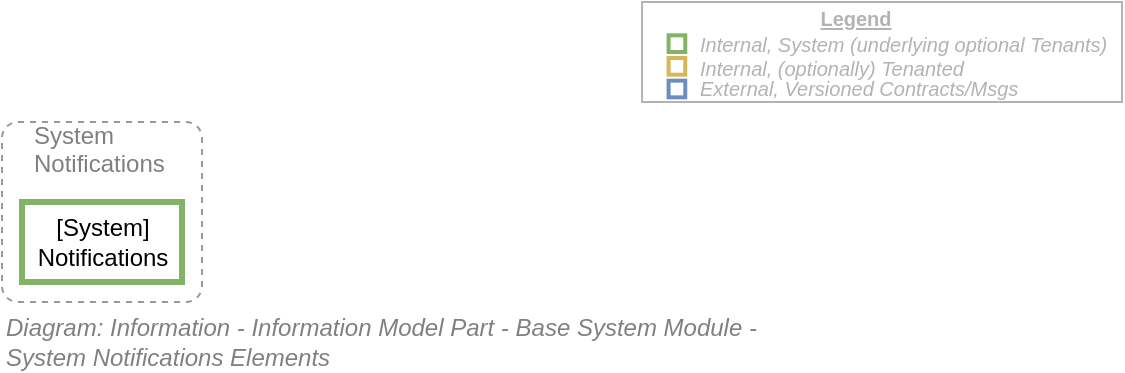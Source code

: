 <mxfile compressed="false" version="18.0.8" type="google" pages="11">
  <diagram id="lVbkP-WMa0cqJRP8-b1E" name="Information Elements/Base System Logical Module/Notifications">
    <mxGraphModel grid="1" page="1" gridSize="10" guides="1" tooltips="1" connect="1" arrows="1" fold="1" pageScale="1" pageWidth="827" pageHeight="1169" math="0" shadow="0">
      <root>
        <mxCell id="af1zNv-ZwCmKpUiG0coa-0" />
        <mxCell id="Z233vD-MxRDeTIJMq1mH-5" value="Diagram/ERD" parent="af1zNv-ZwCmKpUiG0coa-0" />
        <mxCell id="Z233vD-MxRDeTIJMq1mH-0" value="System Notifications" style="rounded=1;whiteSpace=wrap;html=1;strokeColor=#999999;strokeWidth=1;fillColor=none;dashed=1;verticalAlign=top;align=left;spacingLeft=16;spacing=0;spacingTop=-5;fontColor=#808080;arcSize=16;absoluteArcSize=1;collapsible=0;container=1;recursiveResize=0;fontSize=12;" vertex="1" parent="Z233vD-MxRDeTIJMq1mH-5">
          <mxGeometry x="120" y="240" width="100" height="90" as="geometry">
            <mxRectangle x="30" y="340" width="90" height="10" as="alternateBounds" />
          </mxGeometry>
        </mxCell>
        <mxCell id="Z233vD-MxRDeTIJMq1mH-2" value="[System]&lt;br style=&quot;font-size: 12px;&quot;&gt;Notifications" style="html=1;strokeColor=#82b366;fillColor=none;fontSize=12;strokeWidth=3;" vertex="1" parent="Z233vD-MxRDeTIJMq1mH-0">
          <mxGeometry x="10" y="40" width="80" height="40" as="geometry" />
        </mxCell>
        <mxCell id="cCq5j7f-gHn3Xd45mDD0-0" value="Context/Legend" parent="af1zNv-ZwCmKpUiG0coa-0" />
        <mxCell id="cCq5j7f-gHn3Xd45mDD0-1" value="" style="rounded=0;whiteSpace=wrap;html=1;fontSize=10;align=left;container=1;collapsible=0;fontColor=#B3B3B3;strokeColor=#B3B3B3;" vertex="1" parent="cCq5j7f-gHn3Xd45mDD0-0">
          <mxGeometry x="440" y="180" width="240" height="50" as="geometry" />
        </mxCell>
        <mxCell id="cCq5j7f-gHn3Xd45mDD0-2" value="" style="whiteSpace=wrap;html=1;aspect=fixed;fillColor=none;strokeColor=#82b366;fontSize=10;align=left;fontStyle=2;strokeWidth=2;" vertex="1" parent="cCq5j7f-gHn3Xd45mDD0-1">
          <mxGeometry x="13.294" y="16.667" width="8.333" height="8.333" as="geometry" />
        </mxCell>
        <mxCell id="cCq5j7f-gHn3Xd45mDD0-3" value="" style="whiteSpace=wrap;html=1;aspect=fixed;fillColor=none;strokeColor=#d6b656;fontSize=10;align=left;fontStyle=2;strokeWidth=2;" vertex="1" parent="cCq5j7f-gHn3Xd45mDD0-1">
          <mxGeometry x="13.294" y="28" width="8.333" height="8.333" as="geometry" />
        </mxCell>
        <mxCell id="cCq5j7f-gHn3Xd45mDD0-4" value="" style="whiteSpace=wrap;html=1;aspect=fixed;fillColor=none;strokeColor=#6c8ebf;fontSize=10;align=left;fontStyle=2;strokeWidth=2;" vertex="1" parent="cCq5j7f-gHn3Xd45mDD0-1">
          <mxGeometry x="13.294" y="39.333" width="8.333" height="8.333" as="geometry" />
        </mxCell>
        <mxCell id="cCq5j7f-gHn3Xd45mDD0-5" value="Internal, System (underlying optional Tenants)&amp;nbsp;" style="text;html=1;strokeColor=none;fillColor=none;align=left;verticalAlign=middle;whiteSpace=wrap;rounded=0;fontSize=10;fontStyle=2;fontColor=#B3B3B3;" vertex="1" parent="cCq5j7f-gHn3Xd45mDD0-1">
          <mxGeometry x="26.595" y="16.667" width="213.405" height="8.333" as="geometry" />
        </mxCell>
        <mxCell id="cCq5j7f-gHn3Xd45mDD0-6" value="Internal, (optionally) Tenanted" style="text;html=1;strokeColor=none;fillColor=none;align=left;verticalAlign=middle;whiteSpace=wrap;rounded=0;fontSize=10;fontStyle=2;fontColor=#B3B3B3;" vertex="1" parent="cCq5j7f-gHn3Xd45mDD0-1">
          <mxGeometry x="26.59" y="30" width="213.41" height="6.33" as="geometry" />
        </mxCell>
        <mxCell id="cCq5j7f-gHn3Xd45mDD0-7" value="External, Versioned Contracts/Msgs" style="text;html=1;strokeColor=none;fillColor=none;align=left;verticalAlign=middle;whiteSpace=wrap;rounded=0;fontSize=10;fontStyle=2;fontColor=#B3B3B3;" vertex="1" parent="cCq5j7f-gHn3Xd45mDD0-1">
          <mxGeometry x="26.595" y="39.333" width="213.405" height="8.333" as="geometry" />
        </mxCell>
        <mxCell id="cCq5j7f-gHn3Xd45mDD0-8" value="Legend" style="text;html=1;strokeColor=none;fillColor=none;align=center;verticalAlign=middle;whiteSpace=wrap;rounded=0;fontSize=10;fontStyle=5;fontColor=#B3B3B3;" vertex="1" parent="cCq5j7f-gHn3Xd45mDD0-1">
          <mxGeometry x="26.589" width="159.534" height="16.667" as="geometry" />
        </mxCell>
        <mxCell id="O7V31pY1Lmf6dsPuve4q-1" value="Title/Diagram" parent="af1zNv-ZwCmKpUiG0coa-0" />
        <mxCell id="O7V31pY1Lmf6dsPuve4q-2" value="&lt;font style=&quot;font-size: 12px&quot;&gt;&lt;i style=&quot;font-weight: normal ; font-size: 12px&quot;&gt;Diagram: Information - Information Model Part - Base System Module - &lt;br&gt;System Notifications Elements&lt;/i&gt;&lt;/font&gt;" style="text;strokeColor=none;fillColor=none;html=1;fontSize=12;fontStyle=1;verticalAlign=middle;align=left;shadow=0;glass=0;comic=0;opacity=30;fontColor=#808080;" vertex="1" parent="O7V31pY1Lmf6dsPuve4q-1">
          <mxGeometry x="120" y="340" width="520" height="20" as="geometry" />
        </mxCell>
        <mxCell id="af1zNv-ZwCmKpUiG0coa-1" value="About" parent="af1zNv-ZwCmKpUiG0coa-0" />
        <UserObject label="" tooltip="ABOUT&#xa;&#xa;Systems sometimes need to notify users of important events. For example, that the System will be taken down and will not be available for a while. &#xa;&#xa;&#xa;&#xa;These are commonly shown as Banners on user interfaces.&#xa;&#xa;&#xa;&#xa;These are not the same as Notifications targeted at User/Member.&#xa;&#xa;&#xa;&#xa;Note: they can be very similar to Statements (in that once Viewed, they don&#39;t need to continue being shown." id="6UC9G5EWYP5AOK-8ggL9-0">
          <mxCell style="shape=image;html=1;verticalAlign=top;verticalLabelPosition=bottom;labelBackgroundColor=#ffffff;imageAspect=0;aspect=fixed;image=https://cdn1.iconfinder.com/data/icons/hawcons/32/699014-icon-28-information-128.png;shadow=0;dashed=0;fontFamily=Helvetica;fontSize=12;fontColor=#000000;align=center;strokeColor=#000000;fillColor=#505050;dashPattern=1 1;" vertex="1" parent="af1zNv-ZwCmKpUiG0coa-1">
            <mxGeometry x="660" y="340" width="20" height="20" as="geometry" />
          </mxCell>
        </UserObject>
      </root>
    </mxGraphModel>
  </diagram>
  <diagram id="QwSib8Ykzu9euYur5qwU" name="Information Elements/Base System Logical Module/Status">
    <mxGraphModel dx="1130" dy="406" grid="1" gridSize="10" guides="1" tooltips="1" connect="1" arrows="1" fold="1" page="1" pageScale="1" pageWidth="827" pageHeight="1169" math="0" shadow="0">
      <root>
        <mxCell id="_s2KZP-HDY-kPTd3nHcF-0" />
        <mxCell id="vIPv7FqhfzU11b-FzV4J-0" value="Diagram/ERD" style="" parent="_s2KZP-HDY-kPTd3nHcF-0" />
        <mxCell id="tBNxqHdrAOtKjImPlVYC-1" value="[System]&lt;br style=&quot;font-size: 12px&quot;&gt;Status" style="html=1;strokeColor=#82b366;fillColor=none;fontSize=12;strokeWidth=3;" parent="vIPv7FqhfzU11b-FzV4J-0" vertex="1">
          <mxGeometry x="120" y="260" width="80" height="40" as="geometry" />
        </mxCell>
        <mxCell id="tBNxqHdrAOtKjImPlVYC-2" value="[System]&lt;br&gt;Operation &lt;br&gt;Status" style="html=1;strokeColor=#82b366;fillColor=none;fontSize=12;strokeWidth=3;" parent="vIPv7FqhfzU11b-FzV4J-0" vertex="1">
          <mxGeometry x="360" y="260" width="80" height="40" as="geometry" />
        </mxCell>
        <mxCell id="tBNxqHdrAOtKjImPlVYC-3" value="[System]&lt;br&gt;Queued&lt;br style=&quot;font-size: 12px&quot;&gt;Status" style="html=1;strokeColor=#82b366;fillColor=none;fontSize=12;strokeWidth=3;" parent="vIPv7FqhfzU11b-FzV4J-0" vertex="1">
          <mxGeometry x="240" y="260" width="80" height="40" as="geometry" />
        </mxCell>
        <mxCell id="pcGxNz2Pk1axnqAtQ3Hk-0" value="Context/Legend" parent="_s2KZP-HDY-kPTd3nHcF-0" />
        <mxCell id="pcGxNz2Pk1axnqAtQ3Hk-1" value="" style="rounded=0;whiteSpace=wrap;html=1;fontSize=10;align=left;container=1;collapsible=0;fontColor=#B3B3B3;strokeColor=#B3B3B3;" parent="pcGxNz2Pk1axnqAtQ3Hk-0" vertex="1">
          <mxGeometry x="440" y="180" width="240" height="50" as="geometry" />
        </mxCell>
        <mxCell id="pcGxNz2Pk1axnqAtQ3Hk-2" value="" style="whiteSpace=wrap;html=1;aspect=fixed;fillColor=none;strokeColor=#82b366;fontSize=10;align=left;fontStyle=2;strokeWidth=2;" parent="pcGxNz2Pk1axnqAtQ3Hk-1" vertex="1">
          <mxGeometry x="13.294" y="16.667" width="8.333" height="8.333" as="geometry" />
        </mxCell>
        <mxCell id="pcGxNz2Pk1axnqAtQ3Hk-3" value="" style="whiteSpace=wrap;html=1;aspect=fixed;fillColor=none;strokeColor=#d6b656;fontSize=10;align=left;fontStyle=2;strokeWidth=2;" parent="pcGxNz2Pk1axnqAtQ3Hk-1" vertex="1">
          <mxGeometry x="13.294" y="28" width="8.333" height="8.333" as="geometry" />
        </mxCell>
        <mxCell id="pcGxNz2Pk1axnqAtQ3Hk-4" value="" style="whiteSpace=wrap;html=1;aspect=fixed;fillColor=none;strokeColor=#6c8ebf;fontSize=10;align=left;fontStyle=2;strokeWidth=2;" parent="pcGxNz2Pk1axnqAtQ3Hk-1" vertex="1">
          <mxGeometry x="13.294" y="39.333" width="8.333" height="8.333" as="geometry" />
        </mxCell>
        <mxCell id="pcGxNz2Pk1axnqAtQ3Hk-5" value="Internal, System (underlying optional Tenants)&amp;nbsp;" style="text;html=1;strokeColor=none;fillColor=none;align=left;verticalAlign=middle;whiteSpace=wrap;rounded=0;fontSize=10;fontStyle=2;fontColor=#B3B3B3;" parent="pcGxNz2Pk1axnqAtQ3Hk-1" vertex="1">
          <mxGeometry x="26.595" y="16.667" width="213.405" height="8.333" as="geometry" />
        </mxCell>
        <mxCell id="pcGxNz2Pk1axnqAtQ3Hk-6" value="Internal, (optionally) Tenanted" style="text;html=1;strokeColor=none;fillColor=none;align=left;verticalAlign=middle;whiteSpace=wrap;rounded=0;fontSize=10;fontStyle=2;fontColor=#B3B3B3;" parent="pcGxNz2Pk1axnqAtQ3Hk-1" vertex="1">
          <mxGeometry x="26.59" y="30" width="213.41" height="6.33" as="geometry" />
        </mxCell>
        <mxCell id="pcGxNz2Pk1axnqAtQ3Hk-7" value="External, Versioned Contracts/Msgs" style="text;html=1;strokeColor=none;fillColor=none;align=left;verticalAlign=middle;whiteSpace=wrap;rounded=0;fontSize=10;fontStyle=2;fontColor=#B3B3B3;" parent="pcGxNz2Pk1axnqAtQ3Hk-1" vertex="1">
          <mxGeometry x="26.595" y="39.333" width="213.405" height="8.333" as="geometry" />
        </mxCell>
        <mxCell id="pcGxNz2Pk1axnqAtQ3Hk-8" value="Legend" style="text;html=1;strokeColor=none;fillColor=none;align=center;verticalAlign=middle;whiteSpace=wrap;rounded=0;fontSize=10;fontStyle=5;fontColor=#B3B3B3;" parent="pcGxNz2Pk1axnqAtQ3Hk-1" vertex="1">
          <mxGeometry x="26.589" width="159.534" height="16.667" as="geometry" />
        </mxCell>
        <mxCell id="V49_z_jDJ02Q7TE9Y2P2-0" value="Title/Diagram" parent="_s2KZP-HDY-kPTd3nHcF-0" />
        <mxCell id="V49_z_jDJ02Q7TE9Y2P2-2" value="&lt;font style=&quot;font-size: 12px ; font-weight: normal&quot;&gt;&lt;i style=&quot;font-size: 12px;&quot;&gt;Diagram: Information - Information Model Part - Base System Module - &lt;br style=&quot;font-size: 12px;&quot;&gt;Status Information Elements&lt;/i&gt;&lt;/font&gt;" style="text;strokeColor=none;fillColor=none;html=1;fontSize=12;fontStyle=1;verticalAlign=middle;align=left;shadow=0;glass=0;comic=0;opacity=30;fontColor=#808080;" parent="V49_z_jDJ02Q7TE9Y2P2-0" vertex="1">
          <mxGeometry x="120" y="320" width="520" height="20" as="geometry" />
        </mxCell>
        <mxCell id="w623KyIgbxBTmD0HNd9G-0" value="About" parent="_s2KZP-HDY-kPTd3nHcF-0" />
      </root>
    </mxGraphModel>
  </diagram>
  <diagram id="o3Bpifnjz7qCCkQstoMf" name="Information Elements/Base System Logical Module/Country">
    <mxGraphModel dx="1130" dy="406" grid="1" gridSize="10" guides="1" tooltips="1" connect="1" arrows="1" fold="1" page="1" pageScale="1" pageWidth="827" pageHeight="1169" math="0" shadow="0">
      <root>
        <mxCell id="rwXpPqEIgB-Udrt84aY5-0" />
        <mxCell id="3o8eTfMFeCVXWYw6gbjT-14" value="Diagram/ERD" parent="rwXpPqEIgB-Udrt84aY5-0" />
        <mxCell id="9NMBcJDsEnlFvFhXR0Ol-10" style="edgeStyle=none;rounded=1;orthogonalLoop=1;jettySize=auto;html=1;startArrow=ERmandOne;startFill=0;endArrow=ERzeroToMany;endFill=1;strokeColor=#B3B3B3;strokeWidth=1;fontFamily=Courier New;fontSize=12;fontColor=#B3B3B3;" parent="3o8eTfMFeCVXWYw6gbjT-14" source="9NMBcJDsEnlFvFhXR0Ol-9" target="9NMBcJDsEnlFvFhXR0Ol-2" edge="1">
          <mxGeometry relative="1" as="geometry" />
        </mxCell>
        <mxCell id="9NMBcJDsEnlFvFhXR0Ol-12" value="Informed by &lt;br style=&quot;font-size: 10px;&quot;&gt;(via &lt;br style=&quot;font-size: 10px;&quot;&gt;Infrastructure &lt;br style=&quot;font-size: 10px;&quot;&gt;Service)" style="edgeStyle=none;rounded=1;orthogonalLoop=1;jettySize=auto;html=1;entryX=0;entryY=0.5;entryDx=0;entryDy=0;startArrow=none;startFill=0;endArrow=open;endFill=0;strokeColor=#B3B3B3;strokeWidth=1;fontFamily=Helvetica;fontSize=10;fontColor=#B3B3B3;" parent="3o8eTfMFeCVXWYw6gbjT-14" source="3o8eTfMFeCVXWYw6gbjT-16" target="9NMBcJDsEnlFvFhXR0Ol-9" edge="1">
          <mxGeometry x="0.036" y="30" relative="1" as="geometry">
            <mxPoint as="offset" />
          </mxGeometry>
        </mxCell>
        <mxCell id="3o8eTfMFeCVXWYw6gbjT-5" value="Session" style="rounded=1;whiteSpace=wrap;html=1;strokeColor=#999999;strokeWidth=1;fillColor=none;dashed=1;verticalAlign=top;align=left;spacingLeft=16;spacing=0;spacingTop=-5;fontColor=#808080;arcSize=16;absoluteArcSize=1;collapsible=0;container=1;recursiveResize=0;fontSize=10;" parent="3o8eTfMFeCVXWYw6gbjT-14" vertex="1">
          <mxGeometry x="117" y="240" width="210" height="70" as="geometry">
            <mxRectangle x="30" y="340" width="90" height="10" as="alternateBounds" />
          </mxGeometry>
        </mxCell>
        <mxCell id="9NMBcJDsEnlFvFhXR0Ol-0" style="edgeStyle=none;rounded=1;orthogonalLoop=1;jettySize=auto;html=1;entryX=0;entryY=0.5;entryDx=0;entryDy=0;startArrow=ERone;startFill=0;endArrow=ERzeroToMany;endFill=1;strokeColor=#B3B3B3;strokeWidth=1;fontFamily=Courier New;fontSize=12;fontColor=#B3B3B3;" parent="3o8eTfMFeCVXWYw6gbjT-5" source="3o8eTfMFeCVXWYw6gbjT-6" target="3o8eTfMFeCVXWYw6gbjT-16" edge="1">
          <mxGeometry relative="1" as="geometry" />
        </mxCell>
        <mxCell id="3o8eTfMFeCVXWYw6gbjT-6" value="[System]&lt;br style=&quot;font-size: 12px;&quot;&gt;Session" style="html=1;strokeColor=#82b366;fillColor=none;fontSize=12;strokeWidth=3;" parent="3o8eTfMFeCVXWYw6gbjT-5" vertex="1">
          <mxGeometry x="10" y="20" width="80" height="40" as="geometry" />
        </mxCell>
        <mxCell id="3o8eTfMFeCVXWYw6gbjT-16" value="[System]&lt;br style=&quot;font-size: 12px&quot;&gt;Session&lt;br&gt;Operation" style="html=1;strokeColor=#82b366;fillColor=none;fontSize=12;strokeWidth=3;" parent="3o8eTfMFeCVXWYw6gbjT-5" vertex="1">
          <mxGeometry x="120" y="20" width="80" height="40" as="geometry" />
        </mxCell>
        <mxCell id="3o8eTfMFeCVXWYw6gbjT-7" value="Country" style="rounded=1;whiteSpace=wrap;html=1;strokeColor=#999999;strokeWidth=1;fillColor=none;dashed=1;verticalAlign=top;align=left;spacingLeft=16;spacing=0;spacingTop=-5;fontColor=#808080;arcSize=16;absoluteArcSize=1;collapsible=0;container=0;recursiveResize=0;fontSize=10;" parent="3o8eTfMFeCVXWYw6gbjT-14" vertex="1">
          <mxGeometry x="500" y="240" width="200" height="70" as="geometry">
            <mxRectangle x="30" y="340" width="90" height="10" as="alternateBounds" />
          </mxGeometry>
        </mxCell>
        <mxCell id="3o8eTfMFeCVXWYw6gbjT-9" value="[System]&lt;br style=&quot;font-size: 12px;&quot;&gt;Country" style="html=1;strokeColor=#82b366;fillColor=none;fontSize=12;strokeWidth=3;" parent="3o8eTfMFeCVXWYw6gbjT-7" vertex="1">
          <mxGeometry x="110" y="20" width="80" height="40" as="geometry" />
        </mxCell>
        <mxCell id="3o8eTfMFeCVXWYw6gbjT-10" style="edgeStyle=none;rounded=1;orthogonalLoop=1;jettySize=auto;html=1;startArrow=ERmany;startFill=0;endArrow=ERmandOne;endFill=0;strokeColor=#B3B3B3;strokeWidth=1;fontFamily=Courier New;fontSize=10;fontColor=#B3B3B3;" parent="3o8eTfMFeCVXWYw6gbjT-7" edge="1">
          <mxGeometry relative="1" as="geometry">
            <mxPoint x="250.167" y="40" as="targetPoint" />
          </mxGeometry>
        </mxCell>
        <mxCell id="9NMBcJDsEnlFvFhXR0Ol-2" value="[System]&lt;br style=&quot;font-size: 12px&quot;&gt;Country&lt;br style=&quot;font-size: 12px&quot;&gt;Assignment" style="shape=associativeEntity;whiteSpace=wrap;html=1;align=center;fontFamily=Helvetica;fontSize=12;strokeColor=#82b366;strokeWidth=2;fillColor=none;" parent="3o8eTfMFeCVXWYw6gbjT-7" vertex="1">
          <mxGeometry x="10" y="20" width="80" height="40" as="geometry" />
        </mxCell>
        <mxCell id="9NMBcJDsEnlFvFhXR0Ol-4" style="edgeStyle=none;rounded=1;orthogonalLoop=1;jettySize=auto;html=1;entryX=1;entryY=0.5;entryDx=0;entryDy=0;startArrow=ERmandOne;startFill=0;endArrow=ERzeroToMany;endFill=1;strokeColor=#B3B3B3;strokeWidth=1;fontFamily=Courier New;fontSize=12;fontColor=#B3B3B3;" parent="3o8eTfMFeCVXWYw6gbjT-7" source="3o8eTfMFeCVXWYw6gbjT-9" target="9NMBcJDsEnlFvFhXR0Ol-2" edge="1">
          <mxGeometry relative="1" as="geometry" />
        </mxCell>
        <mxCell id="9NMBcJDsEnlFvFhXR0Ol-1" value="Tenancy" style="rounded=1;whiteSpace=wrap;html=1;strokeColor=#999999;strokeWidth=1;fillColor=none;dashed=1;verticalAlign=top;align=left;spacingLeft=16;spacing=0;spacingTop=-5;fontColor=#808080;arcSize=16;absoluteArcSize=1;collapsible=0;container=1;recursiveResize=0;fontSize=10;" parent="3o8eTfMFeCVXWYw6gbjT-14" vertex="1">
          <mxGeometry x="390" y="240" width="100" height="70" as="geometry">
            <mxRectangle x="30" y="340" width="90" height="10" as="alternateBounds" />
          </mxGeometry>
        </mxCell>
        <mxCell id="9NMBcJDsEnlFvFhXR0Ol-3" style="edgeStyle=none;rounded=1;orthogonalLoop=1;jettySize=auto;html=1;startArrow=ERmany;startFill=0;endArrow=ERmandOne;endFill=0;strokeColor=#B3B3B3;strokeWidth=1;fontFamily=Courier New;fontSize=10;fontColor=#B3B3B3;" parent="9NMBcJDsEnlFvFhXR0Ol-1" edge="1">
          <mxGeometry relative="1" as="geometry">
            <mxPoint x="250.167" y="40" as="targetPoint" />
          </mxGeometry>
        </mxCell>
        <mxCell id="9NMBcJDsEnlFvFhXR0Ol-9" value="[System]&lt;br style=&quot;font-size: 12px&quot;&gt;Tenancy" style="html=1;strokeColor=#82b366;fillColor=none;fontSize=12;strokeWidth=3;" parent="9NMBcJDsEnlFvFhXR0Ol-1" vertex="1">
          <mxGeometry x="10" y="20" width="80" height="40" as="geometry" />
        </mxCell>
        <mxCell id="KUWQVDCpQxWNNrREOSeh-8" value="Context/Legend" parent="rwXpPqEIgB-Udrt84aY5-0" />
        <mxCell id="KUWQVDCpQxWNNrREOSeh-9" value="" style="rounded=0;whiteSpace=wrap;html=1;fontSize=10;align=left;container=1;collapsible=0;fontColor=#B3B3B3;strokeColor=#B3B3B3;" parent="KUWQVDCpQxWNNrREOSeh-8" vertex="1">
          <mxGeometry x="440" y="180" width="240" height="50" as="geometry" />
        </mxCell>
        <mxCell id="KUWQVDCpQxWNNrREOSeh-10" value="" style="whiteSpace=wrap;html=1;aspect=fixed;fillColor=none;strokeColor=#82b366;fontSize=10;align=left;fontStyle=2;strokeWidth=2;" parent="KUWQVDCpQxWNNrREOSeh-9" vertex="1">
          <mxGeometry x="13.294" y="16.667" width="8.333" height="8.333" as="geometry" />
        </mxCell>
        <mxCell id="KUWQVDCpQxWNNrREOSeh-11" value="" style="whiteSpace=wrap;html=1;aspect=fixed;fillColor=none;strokeColor=#d6b656;fontSize=10;align=left;fontStyle=2;strokeWidth=2;" parent="KUWQVDCpQxWNNrREOSeh-9" vertex="1">
          <mxGeometry x="13.294" y="28" width="8.333" height="8.333" as="geometry" />
        </mxCell>
        <mxCell id="KUWQVDCpQxWNNrREOSeh-12" value="" style="whiteSpace=wrap;html=1;aspect=fixed;fillColor=none;strokeColor=#6c8ebf;fontSize=10;align=left;fontStyle=2;strokeWidth=2;" parent="KUWQVDCpQxWNNrREOSeh-9" vertex="1">
          <mxGeometry x="13.294" y="39.333" width="8.333" height="8.333" as="geometry" />
        </mxCell>
        <mxCell id="KUWQVDCpQxWNNrREOSeh-13" value="Internal, System (underlying optional Tenants)&amp;nbsp;" style="text;html=1;strokeColor=none;fillColor=none;align=left;verticalAlign=middle;whiteSpace=wrap;rounded=0;fontSize=10;fontStyle=2;fontColor=#B3B3B3;" parent="KUWQVDCpQxWNNrREOSeh-9" vertex="1">
          <mxGeometry x="26.595" y="16.667" width="213.405" height="8.333" as="geometry" />
        </mxCell>
        <mxCell id="KUWQVDCpQxWNNrREOSeh-14" value="Internal, (optionally) Tenanted" style="text;html=1;strokeColor=none;fillColor=none;align=left;verticalAlign=middle;whiteSpace=wrap;rounded=0;fontSize=10;fontStyle=2;fontColor=#B3B3B3;" parent="KUWQVDCpQxWNNrREOSeh-9" vertex="1">
          <mxGeometry x="26.59" y="30" width="213.41" height="6.33" as="geometry" />
        </mxCell>
        <mxCell id="KUWQVDCpQxWNNrREOSeh-15" value="External, Versioned Contracts/Msgs" style="text;html=1;strokeColor=none;fillColor=none;align=left;verticalAlign=middle;whiteSpace=wrap;rounded=0;fontSize=10;fontStyle=2;fontColor=#B3B3B3;" parent="KUWQVDCpQxWNNrREOSeh-9" vertex="1">
          <mxGeometry x="26.595" y="39.333" width="213.405" height="8.333" as="geometry" />
        </mxCell>
        <mxCell id="KUWQVDCpQxWNNrREOSeh-16" value="Legend" style="text;html=1;strokeColor=none;fillColor=none;align=center;verticalAlign=middle;whiteSpace=wrap;rounded=0;fontSize=10;fontStyle=5;fontColor=#B3B3B3;" parent="KUWQVDCpQxWNNrREOSeh-9" vertex="1">
          <mxGeometry x="26.589" width="159.534" height="16.667" as="geometry" />
        </mxCell>
        <mxCell id="7K_1JmSy3_8yqlmXCvXu-0" value="Title/Diagram" parent="rwXpPqEIgB-Udrt84aY5-0" />
        <mxCell id="7K_1JmSy3_8yqlmXCvXu-1" value="&lt;font style=&quot;font-size: 12px&quot;&gt;Diagram: Information - Information Model Part - Base System Module - &lt;br&gt;Country Access Management Elements&lt;/font&gt;" style="text;strokeColor=none;fillColor=none;html=1;fontSize=12;fontStyle=2;verticalAlign=middle;align=left;shadow=0;glass=0;comic=0;opacity=30;fontColor=#808080;" parent="7K_1JmSy3_8yqlmXCvXu-0" vertex="1">
          <mxGeometry x="117" y="340" width="520" height="20" as="geometry" />
        </mxCell>
        <mxCell id="rwXpPqEIgB-Udrt84aY5-1" value="About" parent="rwXpPqEIgB-Udrt84aY5-0" />
        <UserObject label="" tooltip="ABOUT&#xa;&#xa;Due to various regulations (NZ Privacy Act, GDRP, etc.) Systems are limited to transferring Information to countries whose legal structure adequately protects such information.&#xa;&#xa;&#xa;&#xa;It is a common mistake to think that these obligations exclude Web Pages, and are only for the transmission of data (eg: JSON files). Information is information.&#xa;&#xa;&#xa;&#xa;The most common control is to place the system behind a configurable Web Application Firewall. &#xa;&#xa;This is not always possible (budget, time constraints) or even desirable (shared enterprise system may not be configured to this system&#39;s needs, might take a very long time to get the configuration changes, etc. and cannot see configurable list within system&#39;s db).&#xa;&#xa;&#xa;&#xa;A solution can be to manage a System Country Table with Only and Exclude Attributes. Each SessionOperation will invoke a cached copy of the response from a IPGeo conversion service, and then optionally redirect the request to a response which explains why the request for information has been denied.&#xa;&#xa;&#xa;&#xa;Note that the laws are arguably more or less useless in this regard: VPNs can spoof location. &#xa;&#xa;But even if this might be the case, it still remains the law -- and the GDRP does have a hefty 20 million Euro or 4% of revenue fine. And that&#39;s excluding the reputation cost.&#xa;&#xa;&#xa;&#xa;" id="qq67iolD2Gc9F1yfGybI-0">
          <mxCell style="shape=image;html=1;verticalAlign=top;verticalLabelPosition=bottom;labelBackgroundColor=#ffffff;imageAspect=0;aspect=fixed;image=https://cdn1.iconfinder.com/data/icons/hawcons/32/699014-icon-28-information-128.png;shadow=0;dashed=0;fontFamily=Helvetica;fontSize=12;fontColor=#000000;align=center;strokeColor=#000000;fillColor=#505050;dashPattern=1 1;" parent="rwXpPqEIgB-Udrt84aY5-1" vertex="1">
            <mxGeometry x="660" y="460" width="20" height="20" as="geometry" />
          </mxCell>
        </UserObject>
      </root>
    </mxGraphModel>
  </diagram>
  <diagram name="Information Elements/Base System Logical Module/Settings" id="gVBF8L7tLgH_bd0PsiQv">
    <mxGraphModel dx="1130" dy="406" grid="1" gridSize="10" guides="1" tooltips="1" connect="1" arrows="1" fold="1" page="1" pageScale="1" pageWidth="827" pageHeight="1169" math="0" shadow="0">
      <root>
        <mxCell id="2buu82VzlW-sPy8HWUxy-0" />
        <mxCell id="2buu82VzlW-sPy8HWUxy-13" value="Diagram/ERM" style="" parent="2buu82VzlW-sPy8HWUxy-0" />
        <mxCell id="2buu82VzlW-sPy8HWUxy-21" value="Settings" style="rounded=1;whiteSpace=wrap;html=1;shadow=0;glass=0;comic=0;strokeColor=#B3B3B3;fillColor=none;fontSize=10;align=left;dashed=1;verticalAlign=top;container=1;recursiveResize=0;collapsible=0;absoluteArcSize=1;" parent="2buu82VzlW-sPy8HWUxy-13" vertex="1">
          <mxGeometry x="120" y="240" width="360" height="180" as="geometry" />
        </mxCell>
        <mxCell id="iJmWeSv7yKH2qCnXCXAa-4" value="Mutable Settings" style="rounded=1;whiteSpace=wrap;html=1;shadow=0;glass=0;comic=0;strokeColor=#B3B3B3;fillColor=none;fontSize=10;align=left;dashed=1;verticalAlign=top;container=1;recursiveResize=0;collapsible=0;absoluteArcSize=1;" parent="2buu82VzlW-sPy8HWUxy-21" vertex="1">
          <mxGeometry x="10" y="20" width="340" height="70" as="geometry" />
        </mxCell>
        <mxCell id="2buu82VzlW-sPy8HWUxy-15" value="[System]&lt;br style=&quot;font-size: 12px;&quot;&gt;Sponsor&lt;br style=&quot;font-size: 12px;&quot;&gt;Settings" style="strokeWidth=3;whiteSpace=wrap;html=1;align=center;fontSize=12;fillColor=none;recursiveResize=0;strokeColor=#82b366;" parent="iJmWeSv7yKH2qCnXCXAa-4" vertex="1">
          <mxGeometry x="10" y="20" width="80" height="40" as="geometry" />
        </mxCell>
        <mxCell id="2buu82VzlW-sPy8HWUxy-16" value="[System]&lt;br style=&quot;font-size: 12px;&quot;&gt;Vendor/Reseller&lt;br style=&quot;font-size: 12px;&quot;&gt;Settings" style="strokeWidth=3;whiteSpace=wrap;html=1;align=center;fontSize=12;fillColor=none;recursiveResize=0;strokeColor=#82b366;" parent="iJmWeSv7yKH2qCnXCXAa-4" vertex="1">
          <mxGeometry x="130" y="20" width="80" height="40" as="geometry" />
        </mxCell>
        <mxCell id="2buu82VzlW-sPy8HWUxy-17" value="&lt;p style=&quot;line-height: 90%&quot;&gt;[System]&lt;br style=&quot;font-size: 12px&quot;&gt;Mutable System&lt;br style=&quot;font-size: 12px&quot;&gt;Settings&lt;/p&gt;" style="strokeWidth=3;whiteSpace=wrap;html=1;align=center;fontSize=12;fillColor=none;recursiveResize=0;strokeColor=#82b366;" parent="iJmWeSv7yKH2qCnXCXAa-4" vertex="1">
          <mxGeometry x="250" y="20" width="80" height="40" as="geometry" />
        </mxCell>
        <mxCell id="iJmWeSv7yKH2qCnXCXAa-0" value="Immutable Settings" style="rounded=1;whiteSpace=wrap;html=1;shadow=0;glass=0;comic=0;strokeColor=#B3B3B3;fillColor=none;fontSize=10;align=left;dashed=1;verticalAlign=top;container=1;recursiveResize=0;collapsible=0;absoluteArcSize=1;" parent="2buu82VzlW-sPy8HWUxy-21" vertex="1">
          <mxGeometry x="10" y="100" width="340" height="70" as="geometry" />
        </mxCell>
        <mxCell id="iJmWeSv7yKH2qCnXCXAa-6" value="&lt;p style=&quot;line-height: 90%&quot;&gt;[System]&lt;br style=&quot;font-size: 12px&quot;&gt;Immutable System Integration&lt;br style=&quot;font-size: 12px&quot;&gt;Settings&lt;/p&gt;" style="strokeWidth=3;whiteSpace=wrap;html=1;align=center;fontSize=12;fillColor=none;recursiveResize=0;strokeColor=#82b366;" parent="iJmWeSv7yKH2qCnXCXAa-0" vertex="1">
          <mxGeometry x="250" y="20" width="80" height="40" as="geometry" />
        </mxCell>
        <mxCell id="reSY5lrIZeMeew51ek4B-0" value="&lt;font style=&quot;font-size: 11px&quot;&gt;&lt;font color=&quot;#b3b3b3&quot; style=&quot;font-size: 11px&quot;&gt;Use local host configuration ONLY for insecure configuration settings (use an external Secure Storage for configuration Secrets).&lt;/font&gt;&lt;br style=&quot;font-size: 11px&quot;&gt;&lt;/font&gt;" style="shape=note;whiteSpace=wrap;html=1;size=14;verticalAlign=top;align=left;spacingTop=-6;strokeColor=#CCCCCC;fillColor=none;fontSize=11;fontColor=#000000;" parent="2buu82VzlW-sPy8HWUxy-13" vertex="1">
          <mxGeometry x="520" y="340" width="130" height="80" as="geometry" />
        </mxCell>
        <mxCell id="uwwtpifnf_r7QEZy9vRX-0" value="Context/Legend" parent="2buu82VzlW-sPy8HWUxy-0" />
        <mxCell id="uwwtpifnf_r7QEZy9vRX-1" value="" style="rounded=0;whiteSpace=wrap;html=1;fontSize=10;align=left;container=1;collapsible=0;fontColor=#B3B3B3;strokeColor=#B3B3B3;" parent="uwwtpifnf_r7QEZy9vRX-0" vertex="1">
          <mxGeometry x="440" y="180" width="240" height="50" as="geometry" />
        </mxCell>
        <mxCell id="uwwtpifnf_r7QEZy9vRX-2" value="" style="whiteSpace=wrap;html=1;aspect=fixed;fillColor=none;strokeColor=#82b366;fontSize=10;align=left;fontStyle=2;strokeWidth=2;" parent="uwwtpifnf_r7QEZy9vRX-1" vertex="1">
          <mxGeometry x="13.294" y="16.667" width="8.333" height="8.333" as="geometry" />
        </mxCell>
        <mxCell id="uwwtpifnf_r7QEZy9vRX-3" value="" style="whiteSpace=wrap;html=1;aspect=fixed;fillColor=none;strokeColor=#d6b656;fontSize=10;align=left;fontStyle=2;strokeWidth=2;" parent="uwwtpifnf_r7QEZy9vRX-1" vertex="1">
          <mxGeometry x="13.294" y="28" width="8.333" height="8.333" as="geometry" />
        </mxCell>
        <mxCell id="uwwtpifnf_r7QEZy9vRX-4" value="" style="whiteSpace=wrap;html=1;aspect=fixed;fillColor=none;strokeColor=#6c8ebf;fontSize=10;align=left;fontStyle=2;strokeWidth=2;" parent="uwwtpifnf_r7QEZy9vRX-1" vertex="1">
          <mxGeometry x="13.294" y="39.333" width="8.333" height="8.333" as="geometry" />
        </mxCell>
        <mxCell id="uwwtpifnf_r7QEZy9vRX-5" value="Internal, System (underlying optional Tenants)&amp;nbsp;" style="text;html=1;strokeColor=none;fillColor=none;align=left;verticalAlign=middle;whiteSpace=wrap;rounded=0;fontSize=10;fontStyle=2;fontColor=#B3B3B3;" parent="uwwtpifnf_r7QEZy9vRX-1" vertex="1">
          <mxGeometry x="26.595" y="16.667" width="213.405" height="8.333" as="geometry" />
        </mxCell>
        <mxCell id="uwwtpifnf_r7QEZy9vRX-6" value="Internal, (optionally) Tenanted" style="text;html=1;strokeColor=none;fillColor=none;align=left;verticalAlign=middle;whiteSpace=wrap;rounded=0;fontSize=10;fontStyle=2;fontColor=#B3B3B3;" parent="uwwtpifnf_r7QEZy9vRX-1" vertex="1">
          <mxGeometry x="26.59" y="30" width="213.41" height="6.33" as="geometry" />
        </mxCell>
        <mxCell id="uwwtpifnf_r7QEZy9vRX-7" value="External, Versioned Contracts/Msgs" style="text;html=1;strokeColor=none;fillColor=none;align=left;verticalAlign=middle;whiteSpace=wrap;rounded=0;fontSize=10;fontStyle=2;fontColor=#B3B3B3;" parent="uwwtpifnf_r7QEZy9vRX-1" vertex="1">
          <mxGeometry x="26.595" y="39.333" width="213.405" height="8.333" as="geometry" />
        </mxCell>
        <mxCell id="uwwtpifnf_r7QEZy9vRX-8" value="Legend" style="text;html=1;strokeColor=none;fillColor=none;align=center;verticalAlign=middle;whiteSpace=wrap;rounded=0;fontSize=10;fontStyle=5;fontColor=#B3B3B3;" parent="uwwtpifnf_r7QEZy9vRX-1" vertex="1">
          <mxGeometry x="26.589" width="159.534" height="16.667" as="geometry" />
        </mxCell>
        <mxCell id="DuHOrahpof_Osbz4EqfS-1" value="Title/Diagram" parent="2buu82VzlW-sPy8HWUxy-0" />
        <mxCell id="DuHOrahpof_Osbz4EqfS-2" value="&lt;font style=&quot;font-size: 12px&quot;&gt;Diagram: Information - Information Model Part - Base System Module - &lt;br&gt;Sponsor, Reseller, System Settings Management Elements&lt;/font&gt;" style="text;strokeColor=none;fillColor=none;html=1;fontSize=12;fontStyle=2;verticalAlign=middle;align=left;shadow=0;glass=0;comic=0;opacity=30;fontColor=#808080;" parent="DuHOrahpof_Osbz4EqfS-1" vertex="1">
          <mxGeometry x="120" y="460" width="520" height="20" as="geometry" />
        </mxCell>
        <mxCell id="2buu82VzlW-sPy8HWUxy-1" value="About" style="" parent="2buu82VzlW-sPy8HWUxy-0" />
        <mxCell id="reSY5lrIZeMeew51ek4B-1" style="edgeStyle=none;rounded=0;orthogonalLoop=1;jettySize=auto;html=1;startArrow=none;startFill=0;endArrow=none;endFill=0;strokeColor=#B3B3B3;fontSize=12;fontColor=#CCCCCC;entryX=1;entryY=0.5;entryDx=0;entryDy=0;" parent="2buu82VzlW-sPy8HWUxy-1" source="reSY5lrIZeMeew51ek4B-0" target="iJmWeSv7yKH2qCnXCXAa-6" edge="1">
          <mxGeometry relative="1" as="geometry" />
        </mxCell>
        <UserObject label="" tooltip="ABOUT&#xa;&#xa;Sponsors are the organisation/agency that funded the development of the system.&#xa;&#xa;Resellers can be vendors, resellers, intermediaries or simply other government Agencies.&#xa;&#xa;&#xa;&#xa;Some settings are derived from values embedded in Assemblies/dlls. But there are times where the value should be dynamically set (eg: sales of companies) -- at least until the code can be recompiled, and redelivered. &#xa;&#xa;&#xa;&#xa;Sponsor, Reseller, System settings -- which include configuration settings -- should never include Secret values (ever!) or even Account information. For example neither a 3rd party Account Id or Password to their service should be embedded in code. It should be retrieved from a 3rd party secure storage service (eg: Azure&#39;s KeyVault service).&#xa;&#xa; " id="qaiDlAWlFxudjXmi3Mk0-0">
          <mxCell style="shape=image;html=1;verticalAlign=top;verticalLabelPosition=bottom;labelBackgroundColor=#ffffff;imageAspect=0;aspect=fixed;image=https://cdn1.iconfinder.com/data/icons/hawcons/32/699014-icon-28-information-128.png;shadow=0;dashed=0;fontFamily=Helvetica;fontSize=12;fontColor=#000000;align=center;strokeColor=#000000;fillColor=#505050;dashPattern=1 1;" parent="2buu82VzlW-sPy8HWUxy-1" vertex="1">
            <mxGeometry x="660" y="460" width="20" height="20" as="geometry" />
          </mxCell>
        </UserObject>
      </root>
    </mxGraphModel>
  </diagram>
  <diagram name="Information Elements/Base System Logical Module/Consents &amp; T&amp;C" id="i6hcKW71EewTTaMFSRa6">
    <mxGraphModel dx="1130" dy="406" grid="1" gridSize="10" guides="1" tooltips="1" connect="1" arrows="1" fold="1" page="1" pageScale="1" pageWidth="827" pageHeight="1169" math="0" shadow="0">
      <root>
        <mxCell id="SOYsGTEN5ziQsspEUS6b-0" />
        <mxCell id="SOYsGTEN5ziQsspEUS6b-7" value="Diagram/ERD" style="" parent="SOYsGTEN5ziQsspEUS6b-0" />
        <mxCell id="A2bFKpzTPt6CZ8PlyyY5-0" value="Principal" style="rounded=1;whiteSpace=wrap;html=1;strokeColor=#999999;strokeWidth=1;fillColor=none;dashed=1;verticalAlign=top;align=left;spacingLeft=16;spacing=0;spacingTop=-5;fontColor=#808080;arcSize=16;absoluteArcSize=1;collapsible=0;container=1;recursiveResize=0;fontSize=12;" parent="SOYsGTEN5ziQsspEUS6b-7" vertex="1">
          <mxGeometry x="120" y="240" width="100" height="70" as="geometry">
            <mxRectangle x="30" y="340" width="90" height="10" as="alternateBounds" />
          </mxGeometry>
        </mxCell>
        <mxCell id="A2bFKpzTPt6CZ8PlyyY5-2" value="[System]&lt;br style=&quot;font-size: 12px;&quot;&gt;Principal" style="html=1;strokeColor=#82b366;fillColor=none;fontSize=12;strokeWidth=3;" parent="A2bFKpzTPt6CZ8PlyyY5-0" vertex="1">
          <mxGeometry x="10" y="20" width="80" height="40" as="geometry" />
        </mxCell>
        <mxCell id="A2bFKpzTPt6CZ8PlyyY5-6" value="Agreements/Disclosures" style="rounded=1;whiteSpace=wrap;html=1;strokeColor=#999999;strokeWidth=1;fillColor=none;dashed=1;verticalAlign=top;align=left;spacingLeft=16;spacing=0;spacingTop=-5;fontColor=#808080;arcSize=16;absoluteArcSize=1;collapsible=0;container=1;recursiveResize=0;fontSize=12;" parent="SOYsGTEN5ziQsspEUS6b-7" vertex="1">
          <mxGeometry x="230" y="240" width="340" height="70" as="geometry">
            <mxRectangle x="30" y="340" width="90" height="10" as="alternateBounds" />
          </mxGeometry>
        </mxCell>
        <mxCell id="A2bFKpzTPt6CZ8PlyyY5-9" style="edgeStyle=none;rounded=1;orthogonalLoop=1;jettySize=auto;html=1;entryX=0;entryY=0.5;entryDx=0;entryDy=0;startArrow=ERmany;startFill=0;endArrow=none;endFill=0;strokeColor=#B3B3B3;strokeWidth=1;fontFamily=Courier New;fontSize=12;fontColor=#B3B3B3;" parent="A2bFKpzTPt6CZ8PlyyY5-6" source="A2bFKpzTPt6CZ8PlyyY5-3" target="A2bFKpzTPt6CZ8PlyyY5-4" edge="1">
          <mxGeometry relative="1" as="geometry" />
        </mxCell>
        <mxCell id="A2bFKpzTPt6CZ8PlyyY5-3" value="[System]&lt;br style=&quot;font-size: 12px;&quot;&gt;Statement &lt;br style=&quot;font-size: 12px;&quot;&gt;Assignment" style="shape=associativeEntity;whiteSpace=wrap;html=1;align=center;fontFamily=Helvetica;fontSize=12;fontColor=#000000;strokeColor=#82b366;strokeWidth=2;" parent="A2bFKpzTPt6CZ8PlyyY5-6" vertex="1">
          <mxGeometry x="10" y="20" width="80" height="40" as="geometry" />
        </mxCell>
        <mxCell id="A2bFKpzTPt6CZ8PlyyY5-8" style="edgeStyle=none;rounded=1;orthogonalLoop=1;jettySize=auto;html=1;startArrow=ERmany;startFill=0;endArrow=none;endFill=0;strokeColor=#B3B3B3;strokeWidth=1;fontFamily=Courier New;fontSize=12;fontColor=#B3B3B3;" parent="A2bFKpzTPt6CZ8PlyyY5-6" source="A2bFKpzTPt6CZ8PlyyY5-4" target="A2bFKpzTPt6CZ8PlyyY5-5" edge="1">
          <mxGeometry relative="1" as="geometry" />
        </mxCell>
        <mxCell id="A2bFKpzTPt6CZ8PlyyY5-4" value="[System]&lt;br style=&quot;font-size: 12px;&quot;&gt;Statement " style="html=1;strokeColor=#82b366;fillColor=none;fontSize=12;strokeWidth=3;" parent="A2bFKpzTPt6CZ8PlyyY5-6" vertex="1">
          <mxGeometry x="130" y="20" width="80" height="40" as="geometry" />
        </mxCell>
        <mxCell id="A2bFKpzTPt6CZ8PlyyY5-5" value="[System]&lt;br style=&quot;font-size: 12px;&quot;&gt;StatementType" style="html=1;strokeColor=#82b366;fillColor=none;fontSize=12;strokeWidth=3;" parent="A2bFKpzTPt6CZ8PlyyY5-6" vertex="1">
          <mxGeometry x="250" y="20" width="80" height="40" as="geometry" />
        </mxCell>
        <mxCell id="StOEMUJtySl5-T4tUkCu-0" value="Context/Legend" parent="SOYsGTEN5ziQsspEUS6b-0" />
        <mxCell id="StOEMUJtySl5-T4tUkCu-1" value="" style="rounded=0;whiteSpace=wrap;html=1;fontSize=10;align=left;container=1;collapsible=0;fontColor=#B3B3B3;strokeColor=#B3B3B3;" parent="StOEMUJtySl5-T4tUkCu-0" vertex="1">
          <mxGeometry x="440" y="180" width="240" height="50" as="geometry" />
        </mxCell>
        <mxCell id="StOEMUJtySl5-T4tUkCu-2" value="" style="whiteSpace=wrap;html=1;aspect=fixed;fillColor=none;strokeColor=#82b366;fontSize=10;align=left;fontStyle=2;strokeWidth=2;" parent="StOEMUJtySl5-T4tUkCu-1" vertex="1">
          <mxGeometry x="13.294" y="16.667" width="8.333" height="8.333" as="geometry" />
        </mxCell>
        <mxCell id="StOEMUJtySl5-T4tUkCu-3" value="" style="whiteSpace=wrap;html=1;aspect=fixed;fillColor=none;strokeColor=#d6b656;fontSize=10;align=left;fontStyle=2;strokeWidth=2;" parent="StOEMUJtySl5-T4tUkCu-1" vertex="1">
          <mxGeometry x="13.294" y="28" width="8.333" height="8.333" as="geometry" />
        </mxCell>
        <mxCell id="StOEMUJtySl5-T4tUkCu-4" value="" style="whiteSpace=wrap;html=1;aspect=fixed;fillColor=none;strokeColor=#6c8ebf;fontSize=10;align=left;fontStyle=2;strokeWidth=2;" parent="StOEMUJtySl5-T4tUkCu-1" vertex="1">
          <mxGeometry x="13.294" y="39.333" width="8.333" height="8.333" as="geometry" />
        </mxCell>
        <mxCell id="StOEMUJtySl5-T4tUkCu-5" value="Internal, System (underlying optional Tenants)&amp;nbsp;" style="text;html=1;strokeColor=none;fillColor=none;align=left;verticalAlign=middle;whiteSpace=wrap;rounded=0;fontSize=10;fontStyle=2;fontColor=#B3B3B3;" parent="StOEMUJtySl5-T4tUkCu-1" vertex="1">
          <mxGeometry x="26.595" y="16.667" width="213.405" height="8.333" as="geometry" />
        </mxCell>
        <mxCell id="StOEMUJtySl5-T4tUkCu-6" value="Internal, (optionally) Tenanted" style="text;html=1;strokeColor=none;fillColor=none;align=left;verticalAlign=middle;whiteSpace=wrap;rounded=0;fontSize=10;fontStyle=2;fontColor=#B3B3B3;" parent="StOEMUJtySl5-T4tUkCu-1" vertex="1">
          <mxGeometry x="26.59" y="30" width="213.41" height="6.33" as="geometry" />
        </mxCell>
        <mxCell id="StOEMUJtySl5-T4tUkCu-7" value="External, Versioned Contracts/Msgs" style="text;html=1;strokeColor=none;fillColor=none;align=left;verticalAlign=middle;whiteSpace=wrap;rounded=0;fontSize=10;fontStyle=2;fontColor=#B3B3B3;" parent="StOEMUJtySl5-T4tUkCu-1" vertex="1">
          <mxGeometry x="26.595" y="39.333" width="213.405" height="8.333" as="geometry" />
        </mxCell>
        <mxCell id="StOEMUJtySl5-T4tUkCu-8" value="Legend" style="text;html=1;strokeColor=none;fillColor=none;align=center;verticalAlign=middle;whiteSpace=wrap;rounded=0;fontSize=10;fontStyle=5;fontColor=#B3B3B3;" parent="StOEMUJtySl5-T4tUkCu-1" vertex="1">
          <mxGeometry x="26.589" width="159.534" height="16.667" as="geometry" />
        </mxCell>
        <mxCell id="H9oG9ICukB4iKijPeLNL-0" value="Title/Diagram" parent="SOYsGTEN5ziQsspEUS6b-0" />
        <mxCell id="H9oG9ICukB4iKijPeLNL-1" value="&lt;font style=&quot;font-size: 12px&quot;&gt;Diagram: Information - Information Model Part -&amp;nbsp; Base System Module -&amp;nbsp;&lt;br&gt;User Consents, Terms&amp;amp; Conditions, Disclosure Management Elements&lt;/font&gt;" style="text;strokeColor=none;fillColor=none;html=1;fontSize=12;fontStyle=2;verticalAlign=middle;align=left;shadow=0;glass=0;comic=0;opacity=30;fontColor=#808080;" parent="H9oG9ICukB4iKijPeLNL-0" vertex="1">
          <mxGeometry x="120" y="340" width="520" height="20" as="geometry" />
        </mxCell>
        <mxCell id="SOYsGTEN5ziQsspEUS6b-1" value="About" parent="SOYsGTEN5ziQsspEUS6b-0" />
        <mxCell id="A2bFKpzTPt6CZ8PlyyY5-12" style="edgeStyle=none;rounded=1;orthogonalLoop=1;jettySize=auto;html=1;entryX=1;entryY=0.5;entryDx=0;entryDy=0;startArrow=ERmany;startFill=0;endArrow=none;endFill=0;strokeColor=#B3B3B3;strokeWidth=1;fontFamily=Courier New;fontSize=12;fontColor=#B3B3B3;" parent="SOYsGTEN5ziQsspEUS6b-1" source="A2bFKpzTPt6CZ8PlyyY5-3" target="A2bFKpzTPt6CZ8PlyyY5-2" edge="1">
          <mxGeometry relative="1" as="geometry">
            <mxPoint x="330.167" y="290" as="sourcePoint" />
            <mxPoint x="370.167" y="290" as="targetPoint" />
          </mxGeometry>
        </mxCell>
        <UserObject label="" tooltip="" id="r4QabzEoJPXiLdYj-8_N-0">
          <mxCell style="shape=image;html=1;verticalAlign=top;verticalLabelPosition=bottom;labelBackgroundColor=#ffffff;imageAspect=0;aspect=fixed;image=https://cdn1.iconfinder.com/data/icons/hawcons/32/699014-icon-28-information-128.png;shadow=0;dashed=0;fontFamily=Helvetica;fontSize=12;fontColor=#000000;align=center;strokeColor=#000000;fillColor=#505050;dashPattern=1 1;" parent="SOYsGTEN5ziQsspEUS6b-1" vertex="1">
            <mxGeometry x="660" y="340" width="20" height="20" as="geometry" />
          </mxCell>
        </UserObject>
      </root>
    </mxGraphModel>
  </diagram>
  <diagram name="Information Elements/Base System Logical Module/Session" id="1iTuZW-nCz03UabB9HzH">
    <mxGraphModel dx="1130" dy="406" grid="1" gridSize="10" guides="1" tooltips="1" connect="1" arrows="1" fold="1" page="1" pageScale="1" pageWidth="827" pageHeight="1169" math="0" shadow="0">
      <root>
        <mxCell id="5JCF4GnmXs0KHPGqF0WR-0" />
        <mxCell id="5JCF4GnmXs0KHPGqF0WR-13" value="Diagram/ERD" style="" parent="5JCF4GnmXs0KHPGqF0WR-0" />
        <mxCell id="GaYdnFLJw7syx403ZA7z-6" value="Domain" style="rounded=1;whiteSpace=wrap;html=1;strokeColor=#666666;strokeWidth=1;fillColor=none;dashed=1;verticalAlign=top;align=left;spacingLeft=4;spacing=0;spacingTop=-5;fontColor=#666666;arcSize=16;absoluteArcSize=1;collapsible=0;container=1;recursiveResize=0;fontSize=12;labelBackgroundColor=none;" parent="5JCF4GnmXs0KHPGqF0WR-13" vertex="1">
          <mxGeometry x="360" y="320" width="100" height="70" as="geometry" />
        </mxCell>
        <mxCell id="5JCF4GnmXs0KHPGqF0WR-25" value="Domain" style="strokeWidth=3;whiteSpace=wrap;html=1;align=center;fontSize=12;strokeColor=#d6b656;fillColor=none;" parent="GaYdnFLJw7syx403ZA7z-6" vertex="1">
          <mxGeometry x="10" y="20" width="80" height="40" as="geometry" />
        </mxCell>
        <mxCell id="GaYdnFLJw7syx403ZA7z-4" value="Member" style="rounded=1;whiteSpace=wrap;html=1;strokeColor=#666666;strokeWidth=1;fillColor=none;dashed=1;verticalAlign=top;align=left;spacingLeft=4;spacing=0;spacingTop=-5;fontColor=#666666;arcSize=16;absoluteArcSize=1;collapsible=0;container=1;recursiveResize=0;fontSize=12;labelBackgroundColor=none;" parent="5JCF4GnmXs0KHPGqF0WR-13" vertex="1">
          <mxGeometry x="240" y="320" width="100" height="70" as="geometry" />
        </mxCell>
        <mxCell id="5JCF4GnmXs0KHPGqF0WR-24" value="Member" style="strokeWidth=3;whiteSpace=wrap;html=1;align=center;fontSize=12;fillColor=none;strokeColor=#d6b656;" parent="GaYdnFLJw7syx403ZA7z-4" vertex="1">
          <mxGeometry x="10" y="20" width="80" height="40" as="geometry" />
        </mxCell>
        <mxCell id="GaYdnFLJw7syx403ZA7z-2" value="Session" style="rounded=1;whiteSpace=wrap;html=1;strokeColor=#666666;strokeWidth=1;fillColor=none;dashed=1;verticalAlign=top;align=left;spacingLeft=4;spacing=0;spacingTop=-5;fontColor=#666666;arcSize=16;absoluteArcSize=1;collapsible=0;container=1;recursiveResize=0;fontSize=12;labelBackgroundColor=none;" parent="5JCF4GnmXs0KHPGqF0WR-13" vertex="1">
          <mxGeometry x="120" y="240" width="100" height="150" as="geometry" />
        </mxCell>
        <mxCell id="5JCF4GnmXs0KHPGqF0WR-14" value="[System]&lt;br style=&quot;font-size: 12px;&quot;&gt;Session" style="strokeWidth=3;whiteSpace=wrap;html=1;align=center;fontSize=12;fillColor=none;strokeColor=#82b366;" parent="GaYdnFLJw7syx403ZA7z-2" vertex="1">
          <mxGeometry x="10" y="20" width="80" height="40" as="geometry" />
        </mxCell>
        <mxCell id="5JCF4GnmXs0KHPGqF0WR-15" value="Session&lt;br&gt;Operation" style="strokeWidth=3;whiteSpace=wrap;html=1;align=center;fontSize=12;fillColor=none;strokeColor=#d6b656;" parent="GaYdnFLJw7syx403ZA7z-2" vertex="1">
          <mxGeometry x="10" y="100" width="80" height="40" as="geometry" />
        </mxCell>
        <mxCell id="5JCF4GnmXs0KHPGqF0WR-20" value="" style="edgeStyle=orthogonalEdgeStyle;fontSize=12;html=1;endArrow=ERzeroToMany;endFill=1;exitX=0.5;exitY=1;exitDx=0;exitDy=0;entryX=0.5;entryY=0;entryDx=0;entryDy=0;" parent="GaYdnFLJw7syx403ZA7z-2" source="5JCF4GnmXs0KHPGqF0WR-14" target="5JCF4GnmXs0KHPGqF0WR-15" edge="1">
          <mxGeometry width="100" height="100" relative="1" as="geometry">
            <mxPoint x="70" y="70" as="sourcePoint" />
            <mxPoint x="190" y="110" as="targetPoint" />
          </mxGeometry>
        </mxCell>
        <mxCell id="GaYdnFLJw7syx403ZA7z-0" value="External Identities" style="rounded=1;whiteSpace=wrap;html=1;strokeColor=#666666;strokeWidth=1;fillColor=none;dashed=1;verticalAlign=top;align=left;spacingLeft=4;spacing=0;spacingTop=-5;fontColor=#000000;arcSize=16;absoluteArcSize=1;collapsible=0;container=1;recursiveResize=0;fontSize=12;labelBackgroundColor=none;" parent="5JCF4GnmXs0KHPGqF0WR-13" vertex="1">
          <mxGeometry x="360" y="240" width="220" height="70" as="geometry" />
        </mxCell>
        <mxCell id="2B9mVRVSV8Zmq7es9tGN-2" value="[System]&lt;br style=&quot;font-size: 12px;&quot;&gt;IdP" style="strokeWidth=3;whiteSpace=wrap;html=1;align=center;fontSize=12;fillColor=none;strokeColor=#82b366;" parent="GaYdnFLJw7syx403ZA7z-0" vertex="1">
          <mxGeometry x="130" y="20" width="80" height="40" as="geometry" />
        </mxCell>
        <mxCell id="2B9mVRVSV8Zmq7es9tGN-0" value="[System]&lt;br style=&quot;font-size: 12px;&quot;&gt;Login" style="strokeWidth=3;whiteSpace=wrap;html=1;align=center;fontSize=12;fillColor=none;strokeColor=#82b366;" parent="GaYdnFLJw7syx403ZA7z-0" vertex="1">
          <mxGeometry x="10" y="20" width="80" height="40" as="geometry" />
        </mxCell>
        <mxCell id="2B9mVRVSV8Zmq7es9tGN-4" style="edgeStyle=none;rounded=1;orthogonalLoop=1;jettySize=auto;html=1;startArrow=ERmandOne;startFill=0;endArrow=ERzeroToMany;endFill=1;strokeColor=#000000;fontFamily=Helvetica;fontSize=12;fontColor=#000000;" parent="GaYdnFLJw7syx403ZA7z-0" source="2B9mVRVSV8Zmq7es9tGN-2" target="2B9mVRVSV8Zmq7es9tGN-0" edge="1">
          <mxGeometry relative="1" as="geometry" />
        </mxCell>
        <mxCell id="2B9mVRVSV8Zmq7es9tGN-1" style="edgeStyle=none;rounded=1;orthogonalLoop=1;jettySize=auto;html=1;startArrow=ERmandOne;startFill=0;endArrow=ERoneToMany;endFill=0;strokeColor=#000000;fontFamily=Helvetica;fontSize=12;fontColor=#000000;" parent="5JCF4GnmXs0KHPGqF0WR-13" source="5JCF4GnmXs0KHPGqF0WR-23" target="2B9mVRVSV8Zmq7es9tGN-0" edge="1">
          <mxGeometry relative="1" as="geometry" />
        </mxCell>
        <mxCell id="5JCF4GnmXs0KHPGqF0WR-26" style="edgeStyle=none;rounded=1;orthogonalLoop=1;jettySize=auto;html=1;entryX=0;entryY=0.5;entryDx=0;entryDy=0;startArrow=none;startFill=0;endArrow=ERzeroToOne;endFill=1;strokeColor=#000000;fontFamily=Helvetica;fontSize=12;fontColor=#000000;" parent="5JCF4GnmXs0KHPGqF0WR-13" source="5JCF4GnmXs0KHPGqF0WR-14" target="5JCF4GnmXs0KHPGqF0WR-23" edge="1">
          <mxGeometry relative="1" as="geometry" />
        </mxCell>
        <mxCell id="5JCF4GnmXs0KHPGqF0WR-28" style="edgeStyle=none;rounded=1;orthogonalLoop=1;jettySize=auto;html=1;startArrow=none;startFill=0;endArrow=ERzeroToOne;endFill=1;strokeColor=#000000;fontFamily=Helvetica;fontSize=12;fontColor=#000000;" parent="5JCF4GnmXs0KHPGqF0WR-13" source="5JCF4GnmXs0KHPGqF0WR-15" target="5JCF4GnmXs0KHPGqF0WR-24" edge="1">
          <mxGeometry relative="1" as="geometry" />
        </mxCell>
        <mxCell id="5JCF4GnmXs0KHPGqF0WR-29" style="edgeStyle=none;rounded=1;orthogonalLoop=1;jettySize=auto;html=1;startArrow=ERzeroToMany;startFill=1;endArrow=none;endFill=0;strokeColor=#000000;fontFamily=Helvetica;fontSize=12;fontColor=#000000;" parent="5JCF4GnmXs0KHPGqF0WR-13" source="5JCF4GnmXs0KHPGqF0WR-24" target="5JCF4GnmXs0KHPGqF0WR-25" edge="1">
          <mxGeometry relative="1" as="geometry" />
        </mxCell>
        <mxCell id="GaYdnFLJw7syx403ZA7z-1" value="Internal/Sys Identity" style="rounded=1;whiteSpace=wrap;html=1;strokeColor=#666666;strokeWidth=1;fillColor=none;dashed=1;verticalAlign=top;align=left;spacingLeft=4;spacing=0;spacingTop=-5;fontColor=#666666;arcSize=16;absoluteArcSize=1;collapsible=0;container=1;recursiveResize=0;fontSize=12;labelBackgroundColor=none;" parent="5JCF4GnmXs0KHPGqF0WR-13" vertex="1">
          <mxGeometry x="240" y="240" width="100" height="70" as="geometry" />
        </mxCell>
        <mxCell id="5JCF4GnmXs0KHPGqF0WR-23" value="[System]&lt;br style=&quot;font-size: 12px;&quot;&gt;Principal" style="strokeWidth=3;whiteSpace=wrap;html=1;align=center;fontSize=12;fillColor=none;strokeColor=#82b366;" parent="GaYdnFLJw7syx403ZA7z-1" vertex="1">
          <mxGeometry x="10" y="20" width="80" height="40" as="geometry" />
        </mxCell>
        <mxCell id="9KtbGWR3gt3u-lXqAeG0-0" style="edgeStyle=none;rounded=1;orthogonalLoop=1;jettySize=auto;html=1;startArrow=ERmandOne;startFill=0;endArrow=ERzeroToMany;endFill=1;strokeColor=#000000;fontFamily=Helvetica;fontSize=12;fontColor=#666666;" parent="5JCF4GnmXs0KHPGqF0WR-13" source="5JCF4GnmXs0KHPGqF0WR-23" target="5JCF4GnmXs0KHPGqF0WR-24" edge="1">
          <mxGeometry relative="1" as="geometry" />
        </mxCell>
        <mxCell id="Q2jiOMR6eqCFx122kveY-0" value="Title/Diagram" parent="5JCF4GnmXs0KHPGqF0WR-0" />
        <mxCell id="Q2jiOMR6eqCFx122kveY-1" value="&lt;p style=&quot;line-height: 80%&quot;&gt;&lt;span style=&quot;font-weight: normal&quot;&gt;&lt;i&gt;&lt;font style=&quot;font-size: 12px ; line-height: 100%&quot;&gt;Diagram: Information - Information Model Part - Base System Module - &lt;br&gt;Sessions, SessionOperations,&amp;nbsp;&lt;/font&gt;&lt;font style=&quot;font-size: 12px ; line-height: 100%&quot;&gt;Members and System Principals Management Elements&lt;/font&gt;&lt;/i&gt;&lt;/span&gt;&lt;/p&gt;" style="text;strokeColor=none;fillColor=none;html=1;fontSize=24;fontStyle=1;verticalAlign=middle;align=left;shadow=0;glass=0;comic=0;opacity=30;fontColor=#808080;" parent="Q2jiOMR6eqCFx122kveY-0" vertex="1">
          <mxGeometry x="120" y="420" width="520" height="40" as="geometry" />
        </mxCell>
        <mxCell id="vXxkP3_1e9sFcUkxrbAl-0" value="Context/Legend" parent="5JCF4GnmXs0KHPGqF0WR-0" />
        <mxCell id="vXxkP3_1e9sFcUkxrbAl-9" value="" style="rounded=0;whiteSpace=wrap;html=1;fontSize=10;align=left;container=1;collapsible=0;fontColor=#B3B3B3;strokeColor=#B3B3B3;" parent="vXxkP3_1e9sFcUkxrbAl-0" vertex="1">
          <mxGeometry x="440" y="180" width="240" height="50" as="geometry" />
        </mxCell>
        <mxCell id="vXxkP3_1e9sFcUkxrbAl-10" value="" style="whiteSpace=wrap;html=1;aspect=fixed;fillColor=none;strokeColor=#82b366;fontSize=10;align=left;fontStyle=2;strokeWidth=2;" parent="vXxkP3_1e9sFcUkxrbAl-9" vertex="1">
          <mxGeometry x="13.294" y="16.667" width="8.333" height="8.333" as="geometry" />
        </mxCell>
        <mxCell id="vXxkP3_1e9sFcUkxrbAl-11" value="" style="whiteSpace=wrap;html=1;aspect=fixed;fillColor=none;strokeColor=#d6b656;fontSize=10;align=left;fontStyle=2;strokeWidth=2;" parent="vXxkP3_1e9sFcUkxrbAl-9" vertex="1">
          <mxGeometry x="13.294" y="28" width="8.333" height="8.333" as="geometry" />
        </mxCell>
        <mxCell id="vXxkP3_1e9sFcUkxrbAl-12" value="" style="whiteSpace=wrap;html=1;aspect=fixed;fillColor=none;strokeColor=#6c8ebf;fontSize=10;align=left;fontStyle=2;strokeWidth=2;" parent="vXxkP3_1e9sFcUkxrbAl-9" vertex="1">
          <mxGeometry x="13.294" y="39.333" width="8.333" height="8.333" as="geometry" />
        </mxCell>
        <mxCell id="vXxkP3_1e9sFcUkxrbAl-13" value="Internal, System (underlying optional Tenants)&amp;nbsp;" style="text;html=1;strokeColor=none;fillColor=none;align=left;verticalAlign=middle;whiteSpace=wrap;rounded=0;fontSize=10;fontStyle=2;fontColor=#B3B3B3;" parent="vXxkP3_1e9sFcUkxrbAl-9" vertex="1">
          <mxGeometry x="26.595" y="16.667" width="213.405" height="8.333" as="geometry" />
        </mxCell>
        <mxCell id="vXxkP3_1e9sFcUkxrbAl-14" value="Internal, (optionally) Tenanted" style="text;html=1;strokeColor=none;fillColor=none;align=left;verticalAlign=middle;whiteSpace=wrap;rounded=0;fontSize=10;fontStyle=2;fontColor=#B3B3B3;" parent="vXxkP3_1e9sFcUkxrbAl-9" vertex="1">
          <mxGeometry x="26.59" y="30" width="213.41" height="6.33" as="geometry" />
        </mxCell>
        <mxCell id="vXxkP3_1e9sFcUkxrbAl-15" value="External, Versioned Contracts/Msgs" style="text;html=1;strokeColor=none;fillColor=none;align=left;verticalAlign=middle;whiteSpace=wrap;rounded=0;fontSize=10;fontStyle=2;fontColor=#B3B3B3;" parent="vXxkP3_1e9sFcUkxrbAl-9" vertex="1">
          <mxGeometry x="26.595" y="39.333" width="213.405" height="8.333" as="geometry" />
        </mxCell>
        <mxCell id="vXxkP3_1e9sFcUkxrbAl-16" value="Legend" style="text;html=1;strokeColor=none;fillColor=none;align=center;verticalAlign=middle;whiteSpace=wrap;rounded=0;fontSize=10;fontStyle=5;fontColor=#B3B3B3;" parent="vXxkP3_1e9sFcUkxrbAl-9" vertex="1">
          <mxGeometry x="26.589" width="159.534" height="16.667" as="geometry" />
        </mxCell>
        <mxCell id="5JCF4GnmXs0KHPGqF0WR-1" value="About" parent="5JCF4GnmXs0KHPGqF0WR-0" />
        <UserObject label="" tooltip="ABOUT&#xa;&#xa;A user can have multiple sessions open (one on their desktop browser, one in Private mode, one on their mobile, etc.).&#xa;&#xa;A Session usually starts off without a Principal associated to it (or is associated to an Anonymous Principal) - but once the User has logged in (via one of its Logins) the Principal can be associated to the Session. Until further indication from the Principal, the Principal is associated to its preferred Tenant (if it belongs to more than one). &#xa;&#xa;A Principal can switch between Tenants at will.&#xa;&#xa;During the Session the Principal, as one Tenant Member or another, invokes Operations -- which are in saved as Session Operations. The IP of the user is saved on every Session Operation because mobile companies -- and to a less degree, home broadband companies as well -- may provide multiple IPs to a single cellphone over the duration of the Session.&#xa;&#xa;Issues to consider:&#xa;- SessionOperations can be System and/or Tenant based (with impact either on Storage size or Isolation between Tenants objectives).&#xa;&#xa;" id="rQE8L-bn3aHYLPGzilgE-0">
          <mxCell style="shape=image;html=1;verticalAlign=top;verticalLabelPosition=bottom;labelBackgroundColor=#ffffff;imageAspect=0;aspect=fixed;image=https://cdn1.iconfinder.com/data/icons/hawcons/32/699014-icon-28-information-128.png;shadow=0;dashed=0;fontFamily=Helvetica;fontSize=12;fontColor=#000000;align=center;strokeColor=#000000;fillColor=#505050;dashPattern=1 1;" parent="5JCF4GnmXs0KHPGqF0WR-1" vertex="1">
            <mxGeometry x="660" y="440" width="20" height="20" as="geometry" />
          </mxCell>
        </UserObject>
      </root>
    </mxGraphModel>
  </diagram>
  <diagram id="YpMLQvy_v7CJr0fqLtn_" name="Information Elements/Base System Logical Module/Tenancy/Members">
    <mxGraphModel dx="1130" dy="406" grid="1" gridSize="10" guides="1" tooltips="1" connect="1" arrows="1" fold="1" page="1" pageScale="1" pageWidth="827" pageHeight="1169" math="0" shadow="0">
      <root>
        <mxCell id="7wD4L4m8Wv1WXYTwtBXm-0" />
        <mxCell id="7wD4L4m8Wv1WXYTwtBXm-4" value="Diagram/ERD" style="" parent="7wD4L4m8Wv1WXYTwtBXm-0" />
        <mxCell id="xrgqXkFl_GcKr6_Fv5d8-2" value="Tenancy Member" style="rounded=1;whiteSpace=wrap;html=1;strokeColor=#666666;strokeWidth=1;fillColor=none;dashed=1;verticalAlign=top;align=left;spacingLeft=4;spacing=0;spacingTop=-5;fontColor=#666666;arcSize=16;absoluteArcSize=1;collapsible=0;container=1;recursiveResize=0;fontSize=12;labelBackgroundColor=none;fontStyle=0" parent="7wD4L4m8Wv1WXYTwtBXm-4" vertex="1">
          <mxGeometry x="240" y="330" width="100" height="70" as="geometry" />
        </mxCell>
        <mxCell id="xrgqXkFl_GcKr6_Fv5d8-3" value="[&lt;span style=&quot;white-space: nowrap; font-size: 12px;&quot;&gt;T&lt;/span&gt;]&lt;br style=&quot;font-size: 12px;&quot;&gt;&amp;nbsp;Member" style="swimlane;fontStyle=0;childLayout=stackLayout;horizontal=1;startSize=26;fillColor=none;horizontalStack=0;resizeParent=1;resizeParentMax=0;resizeLast=0;collapsible=0;marginBottom=0;strokeColor=#d6b656;fontSize=12;align=center;fontFamily=Helvetica;fontColor=#000000;strokeWidth=3;html=1;" parent="xrgqXkFl_GcKr6_Fv5d8-2" vertex="1">
          <mxGeometry x="10" y="20" width="80" height="40" as="geometry" />
        </mxCell>
        <mxCell id="xrgqXkFl_GcKr6_Fv5d8-15" style="edgeStyle=none;rounded=1;orthogonalLoop=1;jettySize=auto;html=1;startArrow=none;startFill=0;endArrow=ERmandOne;endFill=0;strokeColor=#000000;fontFamily=Helvetica;fontSize=12;fontColor=#000000;fontStyle=0;entryX=0;entryY=0.5;entryDx=0;entryDy=0;" parent="7wD4L4m8Wv1WXYTwtBXm-4" source="xrgqXkFl_GcKr6_Fv5d8-3" target="etGxuA2uu8gg-7aX1DyH-4" edge="1">
          <mxGeometry relative="1" as="geometry">
            <mxPoint x="580" y="370" as="targetPoint" />
          </mxGeometry>
        </mxCell>
        <mxCell id="xrgqXkFl_GcKr6_Fv5d8-16" value="Internal/Sys Identity" style="rounded=1;whiteSpace=wrap;html=1;strokeColor=#666666;strokeWidth=1;fillColor=none;dashed=1;verticalAlign=top;align=left;spacingLeft=4;spacing=0;spacingTop=-5;fontColor=#666666;arcSize=16;absoluteArcSize=1;collapsible=0;container=1;recursiveResize=0;fontSize=12;labelBackgroundColor=none;fontStyle=0" parent="7wD4L4m8Wv1WXYTwtBXm-4" vertex="1">
          <mxGeometry x="120" y="330" width="100" height="70" as="geometry" />
        </mxCell>
        <mxCell id="xrgqXkFl_GcKr6_Fv5d8-17" value="[System]&lt;br style=&quot;font-size: 12px;&quot;&gt;Principal" style="swimlane;fontStyle=0;childLayout=stackLayout;horizontal=1;startSize=26;fillColor=none;horizontalStack=0;resizeParent=1;resizeParentMax=0;resizeLast=0;collapsible=0;marginBottom=0;strokeColor=#82b366;fontSize=12;align=center;fontFamily=Helvetica;fontColor=#000000;strokeWidth=3;html=1;" parent="xrgqXkFl_GcKr6_Fv5d8-16" vertex="1">
          <mxGeometry x="10" y="20" width="80" height="40" as="geometry" />
        </mxCell>
        <mxCell id="xrgqXkFl_GcKr6_Fv5d8-18" style="edgeStyle=none;rounded=1;orthogonalLoop=1;jettySize=auto;html=1;startArrow=none;startFill=0;endArrow=ERoneToMany;endFill=0;strokeColor=#000000;fontFamily=Helvetica;fontSize=12;fontColor=#666666;fontStyle=0" parent="7wD4L4m8Wv1WXYTwtBXm-4" source="xrgqXkFl_GcKr6_Fv5d8-17" target="xrgqXkFl_GcKr6_Fv5d8-3" edge="1">
          <mxGeometry relative="1" as="geometry" />
        </mxCell>
        <mxCell id="bnRQ2uDG1XpJ1HMd-fHe-1" value="Data Classification" style="rounded=1;whiteSpace=wrap;html=1;strokeColor=#666666;strokeWidth=1;fillColor=none;dashed=1;verticalAlign=top;align=left;spacingLeft=4;spacing=0;spacingTop=-5;fontColor=#666666;arcSize=16;absoluteArcSize=1;collapsible=0;container=1;recursiveResize=0;fontSize=12;labelBackgroundColor=none;fontStyle=0" parent="7wD4L4m8Wv1WXYTwtBXm-4" vertex="1">
          <mxGeometry x="220" y="240" width="140" height="70" as="geometry" />
        </mxCell>
        <mxCell id="bnRQ2uDG1XpJ1HMd-fHe-0" value="[T]&lt;br style=&quot;font-size: 12px;&quot;&gt;DataClassification" style="swimlane;fontStyle=0;childLayout=stackLayout;horizontal=1;startSize=26;fillColor=none;horizontalStack=0;resizeParent=1;resizeParentMax=0;resizeLast=0;collapsible=0;marginBottom=0;strokeColor=#d6b656;fontSize=12;align=center;fontFamily=Helvetica;fontColor=#000000;strokeWidth=3;html=1;" parent="bnRQ2uDG1XpJ1HMd-fHe-1" vertex="1">
          <mxGeometry x="30" y="14.995" width="80" height="40" as="geometry" />
        </mxCell>
        <mxCell id="bnRQ2uDG1XpJ1HMd-fHe-6" style="edgeStyle=none;rounded=1;orthogonalLoop=1;jettySize=auto;html=1;exitX=0.5;exitY=0;exitDx=0;exitDy=0;entryX=0.5;entryY=1;entryDx=0;entryDy=0;startArrow=none;startFill=0;endArrow=ERmandOne;endFill=0;strokeColor=#000000;fontFamily=Helvetica;fontSize=12;fontColor=#666666;fontStyle=0" parent="7wD4L4m8Wv1WXYTwtBXm-4" source="xrgqXkFl_GcKr6_Fv5d8-3" target="bnRQ2uDG1XpJ1HMd-fHe-0" edge="1">
          <mxGeometry relative="1" as="geometry" />
        </mxCell>
        <mxCell id="bnRQ2uDG1XpJ1HMd-fHe-7" style="edgeStyle=none;rounded=1;orthogonalLoop=1;jettySize=auto;html=1;entryX=1;entryY=0.5;entryDx=0;entryDy=0;startArrow=none;startFill=0;endArrow=ERmandOne;endFill=0;strokeColor=#000000;fontFamily=Helvetica;fontSize=12;fontColor=#666666;fontStyle=0;exitX=0.25;exitY=0;exitDx=0;exitDy=0;" parent="7wD4L4m8Wv1WXYTwtBXm-4" source="etGxuA2uu8gg-7aX1DyH-4" target="bnRQ2uDG1XpJ1HMd-fHe-0" edge="1">
          <mxGeometry relative="1" as="geometry">
            <Array as="points">
              <mxPoint x="450" y="275" />
            </Array>
          </mxGeometry>
        </mxCell>
        <mxCell id="i7UIgAPv2z8lbuYcvwFM-0" value="Tenancy Member" style="rounded=1;whiteSpace=wrap;html=1;strokeColor=#666666;strokeWidth=1;fillColor=none;dashed=1;verticalAlign=top;align=left;spacingLeft=4;spacing=0;spacingTop=-5;fontColor=#666666;arcSize=16;absoluteArcSize=1;collapsible=0;container=1;recursiveResize=0;fontSize=12;labelBackgroundColor=none;fontStyle=0" parent="7wD4L4m8Wv1WXYTwtBXm-4" vertex="1">
          <mxGeometry x="240" y="440" width="280" height="80" as="geometry" />
        </mxCell>
        <mxCell id="i7UIgAPv2z8lbuYcvwFM-1" style="edgeStyle=none;rounded=1;orthogonalLoop=1;jettySize=auto;html=1;startArrow=none;startFill=0;endArrow=ERzeroToMany;endFill=1;strokeColor=#000000;fontFamily=Helvetica;fontSize=12;fontColor=#666666;fontStyle=0" parent="i7UIgAPv2z8lbuYcvwFM-0" source="i7UIgAPv2z8lbuYcvwFM-2" target="i7UIgAPv2z8lbuYcvwFM-3" edge="1">
          <mxGeometry relative="1" as="geometry" />
        </mxCell>
        <mxCell id="i7UIgAPv2z8lbuYcvwFM-3" value="&lt;font style=&quot;font-size: 12px ; line-height: 90%&quot;&gt;[&lt;span style=&quot;white-space: nowrap ; font-size: 12px&quot;&gt;T&lt;/span&gt;]&lt;br style=&quot;font-size: 12px&quot;&gt;Member.Profile Property&lt;/font&gt;" style="swimlane;fontStyle=0;childLayout=stackLayout;horizontal=1;startSize=26;fillColor=none;horizontalStack=0;resizeParent=1;resizeParentMax=0;resizeLast=0;collapsible=0;marginBottom=0;strokeColor=#d6b656;fontSize=12;align=center;fontFamily=Helvetica;fontColor=#000000;strokeWidth=3;html=1;" parent="i7UIgAPv2z8lbuYcvwFM-0" vertex="1">
          <mxGeometry x="190" y="30" width="80" height="40" as="geometry" />
        </mxCell>
        <mxCell id="i7UIgAPv2z8lbuYcvwFM-2" value="[&lt;span style=&quot;white-space: nowrap ; font-size: 12px&quot;&gt;T&lt;/span&gt;]&lt;br style=&quot;font-size: 12px&quot;&gt;&amp;nbsp;Member.Profile" style="swimlane;fontStyle=0;childLayout=stackLayout;horizontal=1;startSize=26;fillColor=none;horizontalStack=0;resizeParent=1;resizeParentMax=0;resizeLast=0;collapsible=0;marginBottom=0;strokeColor=#d6b656;fontSize=12;align=center;fontFamily=Helvetica;fontColor=#000000;strokeWidth=3;html=1;" parent="i7UIgAPv2z8lbuYcvwFM-0" vertex="1">
          <mxGeometry x="10" y="30" width="80" height="40" as="geometry" />
        </mxCell>
        <mxCell id="xrgqXkFl_GcKr6_Fv5d8-22" style="edgeStyle=none;rounded=1;orthogonalLoop=1;jettySize=auto;html=1;startArrow=ERmandOne;startFill=0;endArrow=ERzeroToMany;endFill=1;strokeColor=#000000;fontFamily=Helvetica;fontSize=12;fontColor=#666666;entryX=0.5;entryY=0;entryDx=0;entryDy=0;fontStyle=0" parent="7wD4L4m8Wv1WXYTwtBXm-4" source="xrgqXkFl_GcKr6_Fv5d8-3" target="i7UIgAPv2z8lbuYcvwFM-2" edge="1">
          <mxGeometry relative="1" as="geometry">
            <mxPoint x="290.0" y="430" as="targetPoint" />
          </mxGeometry>
        </mxCell>
        <object label="Note cacheability of settings, independently of Member, or its SecurityProfile" placeholders="1" tags="note" id="i7UIgAPv2z8lbuYcvwFM-4">
          <mxCell style="shape=note;whiteSpace=wrap;html=1;size=14;verticalAlign=top;align=left;spacingTop=-6;strokeWidth=1;fontSize=12;opacity=30;fillColor=none;fontStyle=0" parent="7wD4L4m8Wv1WXYTwtBXm-4" vertex="1">
            <mxGeometry x="130" y="420" width="80" height="140" as="geometry" />
          </mxCell>
        </object>
        <mxCell id="i7UIgAPv2z8lbuYcvwFM-5" style="edgeStyle=orthogonalEdgeStyle;rounded=1;orthogonalLoop=1;jettySize=auto;html=1;entryX=0;entryY=0.5;entryDx=0;entryDy=0;startArrow=none;startFill=0;endArrow=none;endFill=0;fontSize=12;fontStyle=0" parent="7wD4L4m8Wv1WXYTwtBXm-4" source="i7UIgAPv2z8lbuYcvwFM-4" target="i7UIgAPv2z8lbuYcvwFM-2" edge="1">
          <mxGeometry relative="1" as="geometry" />
        </mxCell>
        <mxCell id="etGxuA2uu8gg-7aX1DyH-3" value="Group" style="rounded=1;whiteSpace=wrap;html=1;strokeColor=#666666;strokeWidth=1;fillColor=none;dashed=1;verticalAlign=top;align=left;spacingLeft=4;spacing=0;spacingTop=-5;fontColor=#666666;arcSize=16;absoluteArcSize=1;collapsible=0;container=1;recursiveResize=0;fontSize=12;labelBackgroundColor=none;fontStyle=0" parent="7wD4L4m8Wv1WXYTwtBXm-4" vertex="1">
          <mxGeometry x="420" y="330" width="100" height="70" as="geometry" />
        </mxCell>
        <mxCell id="etGxuA2uu8gg-7aX1DyH-4" value="[&lt;span style=&quot;white-space: nowrap ; font-size: 12px&quot;&gt;T&lt;/span&gt;]&lt;br style=&quot;font-size: 12px&quot;&gt;&amp;nbsp;Group" style="swimlane;fontStyle=0;childLayout=stackLayout;horizontal=1;startSize=26;fillColor=none;horizontalStack=0;resizeParent=1;resizeParentMax=0;resizeLast=0;collapsible=0;marginBottom=0;strokeColor=#d6b656;fontSize=12;align=center;fontFamily=Helvetica;fontColor=#000000;strokeWidth=3;html=1;" parent="etGxuA2uu8gg-7aX1DyH-3" vertex="1">
          <mxGeometry x="10" y="20" width="80" height="40" as="geometry" />
        </mxCell>
        <mxCell id="mFG07ruGjgpiZHY2OdFS-0" value="Context/Legend" parent="7wD4L4m8Wv1WXYTwtBXm-0" />
        <mxCell id="mFG07ruGjgpiZHY2OdFS-1" value="" style="rounded=0;whiteSpace=wrap;html=1;fontSize=10;align=left;container=1;collapsible=0;fontColor=#B3B3B3;strokeColor=#B3B3B3;" parent="mFG07ruGjgpiZHY2OdFS-0" vertex="1">
          <mxGeometry x="440" y="180" width="240" height="50" as="geometry" />
        </mxCell>
        <mxCell id="mFG07ruGjgpiZHY2OdFS-2" value="" style="whiteSpace=wrap;html=1;aspect=fixed;fillColor=none;strokeColor=#82b366;fontSize=10;align=left;fontStyle=2;strokeWidth=2;" parent="mFG07ruGjgpiZHY2OdFS-1" vertex="1">
          <mxGeometry x="13.294" y="16.667" width="8.333" height="8.333" as="geometry" />
        </mxCell>
        <mxCell id="mFG07ruGjgpiZHY2OdFS-3" value="" style="whiteSpace=wrap;html=1;aspect=fixed;fillColor=none;strokeColor=#d6b656;fontSize=10;align=left;fontStyle=2;strokeWidth=2;" parent="mFG07ruGjgpiZHY2OdFS-1" vertex="1">
          <mxGeometry x="13.294" y="28" width="8.333" height="8.333" as="geometry" />
        </mxCell>
        <mxCell id="mFG07ruGjgpiZHY2OdFS-4" value="" style="whiteSpace=wrap;html=1;aspect=fixed;fillColor=none;strokeColor=#6c8ebf;fontSize=10;align=left;fontStyle=2;strokeWidth=2;" parent="mFG07ruGjgpiZHY2OdFS-1" vertex="1">
          <mxGeometry x="13.294" y="39.333" width="8.333" height="8.333" as="geometry" />
        </mxCell>
        <mxCell id="mFG07ruGjgpiZHY2OdFS-5" value="Internal, System (underlying optional Tenants)&amp;nbsp;" style="text;html=1;strokeColor=none;fillColor=none;align=left;verticalAlign=middle;whiteSpace=wrap;rounded=0;fontSize=10;fontStyle=2;fontColor=#B3B3B3;" parent="mFG07ruGjgpiZHY2OdFS-1" vertex="1">
          <mxGeometry x="26.595" y="16.667" width="213.405" height="8.333" as="geometry" />
        </mxCell>
        <mxCell id="mFG07ruGjgpiZHY2OdFS-6" value="Internal, (optionally) Tenanted" style="text;html=1;strokeColor=none;fillColor=none;align=left;verticalAlign=middle;whiteSpace=wrap;rounded=0;fontSize=10;fontStyle=2;fontColor=#B3B3B3;" parent="mFG07ruGjgpiZHY2OdFS-1" vertex="1">
          <mxGeometry x="26.59" y="30" width="213.41" height="6.33" as="geometry" />
        </mxCell>
        <mxCell id="mFG07ruGjgpiZHY2OdFS-7" value="External, Versioned Contracts/Msgs" style="text;html=1;strokeColor=none;fillColor=none;align=left;verticalAlign=middle;whiteSpace=wrap;rounded=0;fontSize=10;fontStyle=2;fontColor=#B3B3B3;" parent="mFG07ruGjgpiZHY2OdFS-1" vertex="1">
          <mxGeometry x="26.595" y="39.333" width="213.405" height="8.333" as="geometry" />
        </mxCell>
        <mxCell id="mFG07ruGjgpiZHY2OdFS-8" value="Legend" style="text;html=1;strokeColor=none;fillColor=none;align=center;verticalAlign=middle;whiteSpace=wrap;rounded=0;fontSize=10;fontStyle=5;fontColor=#B3B3B3;" parent="mFG07ruGjgpiZHY2OdFS-1" vertex="1">
          <mxGeometry x="26.589" width="159.534" height="16.667" as="geometry" />
        </mxCell>
        <mxCell id="MuJunBhDTMZIYStj32Vz-0" value="Title/Diagram" parent="7wD4L4m8Wv1WXYTwtBXm-0" />
        <mxCell id="MuJunBhDTMZIYStj32Vz-1" value="&lt;font size=&quot;1&quot;&gt;&lt;span style=&quot;font-size: 12px ; font-weight: normal&quot;&gt;&lt;i&gt;Diagram: Information - Information Model Part -&amp;nbsp;&lt;/i&gt;&lt;/span&gt;&lt;/font&gt;&lt;span style=&quot;font-style: italic ; font-weight: 400&quot;&gt;Base System Module -&amp;nbsp;&lt;/span&gt;&lt;font size=&quot;1&quot;&gt;&lt;span style=&quot;font-size: 12px ; font-weight: normal&quot;&gt;&lt;i&gt;&lt;br&gt;Organisation and Organisation Member Management Elements&lt;/i&gt;&lt;/span&gt;&lt;/font&gt;" style="text;strokeColor=none;fillColor=none;html=1;fontSize=12;fontStyle=1;verticalAlign=middle;align=left;shadow=0;glass=0;comic=0;opacity=30;fontColor=#808080;" parent="MuJunBhDTMZIYStj32Vz-0" vertex="1">
          <mxGeometry x="120" y="560" width="520" height="40" as="geometry" />
        </mxCell>
        <mxCell id="7wD4L4m8Wv1WXYTwtBXm-1" value="About" style="" parent="7wD4L4m8Wv1WXYTwtBXm-0" />
        <UserObject label="" tooltip="ABOUT&#xa;&#xa;An Organisation is legal or not (eg: one legal org, or a Home).&#xa;&#xa;&#xa;&#xa;Each Organisation may have zero or more Members, defined here as a Member Profile.&#xa;&#xa;A Member Profile has a few core properties: &#39;Name&#39; as the person wants to be known within a specific Tenancy (a person can be known as Joseph S. in an office Tenancy, and Joe in a personal Tenancy, etc.)&#xa;&#xa;Each Member Profile has an arbitrary number of additional optional Properties. &#xa;&#xa;&#xa;&#xa;It is recommended that the User Interface allows a Principal to easily switch between the tenancies they belong to.&#xa;&#xa;It is also recommended to not make the mistake of embedding the Current Tenancy as a Security Token Claim value, but is instead cached either on the server (eg: in a Redis Cache), or round-tripped between Client and Server in a Mememto (ie, Cookie). Using Server side caching is preferable.&#xa;&#xa;I&#39;m of two minds whether Data Classification is a System value or is defined at the Tenancy.&#xa;&#xa;If designed at the System level, one can define a Tenancy as being capable of handling at best items up to a certain level (eg: IN-CONFIDENCE), and its members can be rated independently (such that some Members are only rated to view up to UNCLASSSIFIED and others rated to see IN-CONFIDENCE documents).If it is Tenancy specific, one loses the ability to specify that a Tenancy is rated to contain material up to only a specific level.&#xa;&#xa;&#xa;&#xa; " id="MuJunBhDTMZIYStj32Vz-2">
          <mxCell style="shape=image;html=1;verticalAlign=top;verticalLabelPosition=bottom;labelBackgroundColor=#ffffff;imageAspect=0;aspect=fixed;image=https://cdn1.iconfinder.com/data/icons/hawcons/32/699014-icon-28-information-128.png;shadow=0;dashed=0;fontFamily=Helvetica;fontSize=12;fontColor=#000000;align=center;strokeColor=#000000;fillColor=#505050;dashPattern=1 1;fontStyle=4" parent="7wD4L4m8Wv1WXYTwtBXm-1" vertex="1">
            <mxGeometry x="660" y="530" width="20" height="20" as="geometry" />
          </mxCell>
        </UserObject>
      </root>
    </mxGraphModel>
  </diagram>
  <diagram id="EGYQwjuqz1wWjmprUVej" name="Information Elements/Base System Logical Module/Tenancy/Security Profile">
    <mxGraphModel dx="1130" dy="406" grid="1" gridSize="10" guides="1" tooltips="1" connect="1" arrows="1" fold="1" page="1" pageScale="1" pageWidth="827" pageHeight="1169" math="0" shadow="0">
      <root>
        <mxCell id="_wgqcgkbY1TDhQY_8R1c-0" />
        <mxCell id="0UL-BD-eGjF8Di4zvZsI-2" value="Diagram/ERD" parent="_wgqcgkbY1TDhQY_8R1c-0" />
        <mxCell id="mdHnttLlKYOY3KRREvG--0" value="&lt;div style=&quot;text-align: center&quot;&gt;&lt;span style=&quot;font-size: 12px ; white-space: nowrap&quot;&gt;&lt;font color=&quot;#000000&quot;&gt;Organisation&lt;/font&gt;&lt;/span&gt;&lt;span&gt;&amp;nbsp;Roles&lt;/span&gt;&lt;/div&gt;" style="rounded=1;whiteSpace=wrap;html=1;strokeColor=#666666;strokeWidth=1;fillColor=none;dashed=1;verticalAlign=top;align=left;spacingLeft=4;spacing=0;spacingTop=-5;fontColor=#666666;arcSize=16;absoluteArcSize=1;collapsible=0;container=1;recursiveResize=0;fontSize=10;labelBackgroundColor=none;" parent="0UL-BD-eGjF8Di4zvZsI-2" vertex="1">
          <mxGeometry x="470" y="270" width="100" height="160" as="geometry" />
        </mxCell>
        <mxCell id="KHTXkZkorOBY5EOqnz9a-3" value="Security&lt;br&gt;Role" style="html=1;strokeColor=#d6b656;fillColor=none;fontSize=10;strokeWidth=3;" parent="mdHnttLlKYOY3KRREvG--0" vertex="1">
          <mxGeometry x="10" y="20" width="80" height="40" as="geometry" />
        </mxCell>
        <mxCell id="MfHsJAEJiJiVs6-YhBWi-2" value="Organisation Member" style="rounded=1;whiteSpace=wrap;html=1;strokeColor=#666666;strokeWidth=1;fillColor=none;dashed=1;verticalAlign=top;align=left;spacingLeft=4;spacing=0;spacingTop=-5;fontColor=#666666;arcSize=16;absoluteArcSize=1;collapsible=0;container=1;recursiveResize=0;fontSize=10;labelBackgroundColor=none;" parent="0UL-BD-eGjF8Di4zvZsI-2" vertex="1">
          <mxGeometry x="250" y="360" width="100" height="70" as="geometry" />
        </mxCell>
        <mxCell id="MfHsJAEJiJiVs6-YhBWi-4" value="&amp;nbsp;Member" style="strokeWidth=3;whiteSpace=wrap;html=1;align=center;fontSize=10;fillColor=none;strokeColor=#d6b656;" parent="MfHsJAEJiJiVs6-YhBWi-2" vertex="1">
          <mxGeometry x="10" y="20" width="80" height="40" as="geometry" />
        </mxCell>
        <mxCell id="KHTXkZkorOBY5EOqnz9a-0" style="rounded=0;orthogonalLoop=1;jettySize=auto;elbow=vertical;html=1;entryX=0;entryY=0.5;entryDx=0;entryDy=0;startArrow=ERzeroToMany;startFill=1;endArrow=ERmandOne;endFill=0;startSize=6;endSize=6;exitX=1;exitY=0.5;exitDx=0;exitDy=0;" parent="0UL-BD-eGjF8Di4zvZsI-2" source="w6Pg6aZoALvAvk-014cD-0" target="KHTXkZkorOBY5EOqnz9a-13" edge="1">
          <mxGeometry relative="1" as="geometry">
            <mxPoint x="620" y="403" as="sourcePoint" />
          </mxGeometry>
        </mxCell>
        <mxCell id="KHTXkZkorOBY5EOqnz9a-4" value="" style="edgeStyle=orthogonalEdgeStyle;rounded=1;orthogonalLoop=1;jettySize=auto;html=1;startSize=6;endArrow=none;endFill=0;endSize=6;fontSize=10;fontColor=#000000;exitX=0;exitY=0.5;exitDx=0;exitDy=0;jumpStyle=arc;sourcePerimeterSpacing=0;targetPerimeterSpacing=0;startArrow=ERzeroToMany;startFill=1;entryX=0.5;entryY=0;entryDx=0;entryDy=0;" parent="0UL-BD-eGjF8Di4zvZsI-2" source="KHTXkZkorOBY5EOqnz9a-3" target="KHTXkZkorOBY5EOqnz9a-2" edge="1">
          <mxGeometry relative="1" as="geometry">
            <mxPoint x="139.845" y="57.345" as="sourcePoint" />
            <mxPoint x="560" y="400" as="targetPoint" />
            <Array as="points">
              <mxPoint x="410" y="310" />
            </Array>
          </mxGeometry>
        </mxCell>
        <mxCell id="KHTXkZkorOBY5EOqnz9a-7" value="" style="endArrow=none;endFill=0;endSize=6;html=1;fontSize=10;fontColor=#000000;edgeStyle=orthogonalEdgeStyle;jumpStyle=arc;rounded=1;exitX=0.5;exitY=0;exitDx=0;exitDy=0;entryX=0.5;entryY=1;entryDx=0;entryDy=0;sourcePerimeterSpacing=0;targetPerimeterSpacing=0;startSize=6;startArrow=ERzeroToMany;startFill=1;" parent="0UL-BD-eGjF8Di4zvZsI-2" source="w6Pg6aZoALvAvk-014cD-0" target="KHTXkZkorOBY5EOqnz9a-3" edge="1">
          <mxGeometry width="160" relative="1" as="geometry">
            <mxPoint x="520.045" y="538.545" as="sourcePoint" />
            <mxPoint x="169.845" y="-12.655" as="targetPoint" />
          </mxGeometry>
        </mxCell>
        <mxCell id="KHTXkZkorOBY5EOqnz9a-8" value="" style="endArrow=ERmandOne;endFill=0;endSize=6;html=1;fontSize=10;fontColor=#000000;jumpStyle=arc;rounded=1;exitX=0;exitY=0.5;exitDx=0;exitDy=0;strokeColor=#999999;sourcePerimeterSpacing=0;targetPerimeterSpacing=0;startSize=6;startArrow=ERzeroToMany;startFill=1;edgeStyle=orthogonalEdgeStyle;entryX=1;entryY=0.5;entryDx=0;entryDy=0;" parent="0UL-BD-eGjF8Di4zvZsI-2" source="w6Pg6aZoALvAvk-014cD-0" target="KHTXkZkorOBY5EOqnz9a-2" edge="1">
          <mxGeometry width="160" relative="1" as="geometry">
            <mxPoint x="480.045" y="558.545" as="sourcePoint" />
            <mxPoint x="560" y="399" as="targetPoint" />
            <Array as="points">
              <mxPoint x="580" y="399" />
              <mxPoint x="580" y="400" />
            </Array>
          </mxGeometry>
        </mxCell>
        <mxCell id="KHTXkZkorOBY5EOqnz9a-11" value="Module defined&lt;br&gt;Obligations and Permissions" style="rounded=1;whiteSpace=wrap;html=1;strokeColor=#999999;strokeWidth=1;fillColor=none;dashed=1;verticalAlign=top;align=left;spacingLeft=4;spacing=0;spacingTop=-5;fontColor=#808080;arcSize=16;absoluteArcSize=1;collapsible=0;container=1;recursiveResize=0;fontSize=10;" parent="0UL-BD-eGjF8Di4zvZsI-2" vertex="1">
          <mxGeometry x="580" y="240" width="100" height="190" as="geometry" />
        </mxCell>
        <mxCell id="KHTXkZkorOBY5EOqnz9a-13" value="&lt;font style=&quot;font-size: 9px&quot;&gt;[System] Module&lt;br&gt;Defined Obligation&amp;nbsp;&lt;br&gt;or Permission &lt;br&gt;&lt;/font&gt;" style="html=1;strokeColor=#82b366;fillColor=none;fontSize=10;strokeWidth=3;" parent="KHTXkZkorOBY5EOqnz9a-11" vertex="1">
          <mxGeometry x="10" y="140" width="80" height="40" as="geometry" />
        </mxCell>
        <mxCell id="KHTXkZkorOBY5EOqnz9a-17" style="edgeStyle=elbowEdgeStyle;rounded=1;orthogonalLoop=1;jettySize=auto;html=1;startArrow=none;startFill=0;startSize=6;endArrow=ERzeroToMany;endFill=1;endSize=6;fontSize=10;fontColor=#B3B3B3;entryX=0.5;entryY=0;entryDx=0;entryDy=0;" parent="KHTXkZkorOBY5EOqnz9a-11" source="KHTXkZkorOBY5EOqnz9a-18" target="KHTXkZkorOBY5EOqnz9a-13" edge="1">
          <mxGeometry relative="1" as="geometry">
            <mxPoint x="50" y="150" as="targetPoint" />
          </mxGeometry>
        </mxCell>
        <mxCell id="KHTXkZkorOBY5EOqnz9a-18" value="[System]&lt;br&gt;Module" style="html=1;strokeColor=#82b366;fillColor=none;fontSize=10;strokeWidth=3;" parent="KHTXkZkorOBY5EOqnz9a-11" vertex="1">
          <mxGeometry x="10" y="60" width="80" height="40" as="geometry" />
        </mxCell>
        <mxCell id="w6Pg6aZoALvAvk-014cD-0" value="&lt;font style=&quot;font-size: 8px&quot;&gt;[&lt;span style=&quot;font-size: 12px&quot;&gt;Group&lt;/span&gt;]&lt;br&gt;&amp;nbsp;Obligation/Permission &lt;br&gt;+/- Assignment&lt;/font&gt;" style="shape=associativeEntity;whiteSpace=wrap;html=1;align=center;fontFamily=Helvetica;fontSize=10;fontColor=#000000;strokeColor=#d6b656;strokeWidth=1;" parent="0UL-BD-eGjF8Di4zvZsI-2" vertex="1">
          <mxGeometry x="480" y="380" width="80" height="40" as="geometry" />
        </mxCell>
        <mxCell id="w6Pg6aZoALvAvk-014cD-1" style="edgeStyle=none;rounded=1;orthogonalLoop=1;jettySize=auto;html=1;entryX=0;entryY=0.5;entryDx=0;entryDy=0;startArrow=ERmandOne;startFill=0;endArrow=ERoneToMany;endFill=0;strokeColor=#000000;fontFamily=Helvetica;fontSize=10;fontColor=#666666;exitX=1;exitY=0.5;exitDx=0;exitDy=0;" parent="0UL-BD-eGjF8Di4zvZsI-2" source="MfHsJAEJiJiVs6-YhBWi-4" target="KHTXkZkorOBY5EOqnz9a-2" edge="1">
          <mxGeometry relative="1" as="geometry" />
        </mxCell>
        <mxCell id="z9kA-3dowBohKA3oo8xj-5" value="Organisation Member Profile" style="rounded=1;whiteSpace=wrap;html=1;strokeColor=#999999;strokeWidth=1;fillColor=none;dashed=1;verticalAlign=top;align=left;spacingLeft=4;spacing=0;spacingTop=-5;fontColor=#808080;arcSize=16;absoluteArcSize=1;collapsible=0;container=1;recursiveResize=0;fontSize=10;" parent="0UL-BD-eGjF8Di4zvZsI-2" vertex="1">
          <mxGeometry x="360" y="270" width="100" height="160" as="geometry" />
        </mxCell>
        <mxCell id="KHTXkZkorOBY5EOqnz9a-2" value="Security&lt;br&gt;Profile" style="html=1;strokeColor=#d6b656;fillColor=none;fontSize=10;strokeWidth=3;" parent="z9kA-3dowBohKA3oo8xj-5" vertex="1">
          <mxGeometry x="10" y="110" width="80" height="40" as="geometry" />
        </mxCell>
        <mxCell id="-wEZ2jnkp1AjvyI5aL4N-0" value="Context/Legend" parent="_wgqcgkbY1TDhQY_8R1c-0" />
        <mxCell id="-wEZ2jnkp1AjvyI5aL4N-1" value="" style="rounded=0;whiteSpace=wrap;html=1;fontSize=10;align=left;container=1;collapsible=0;fontColor=#B3B3B3;strokeColor=#B3B3B3;" parent="-wEZ2jnkp1AjvyI5aL4N-0" vertex="1">
          <mxGeometry x="440" y="180" width="240" height="50" as="geometry" />
        </mxCell>
        <mxCell id="-wEZ2jnkp1AjvyI5aL4N-2" value="" style="whiteSpace=wrap;html=1;aspect=fixed;fillColor=none;strokeColor=#82b366;fontSize=10;align=left;fontStyle=2;strokeWidth=2;" parent="-wEZ2jnkp1AjvyI5aL4N-1" vertex="1">
          <mxGeometry x="13.294" y="16.667" width="8.333" height="8.333" as="geometry" />
        </mxCell>
        <mxCell id="-wEZ2jnkp1AjvyI5aL4N-3" value="" style="whiteSpace=wrap;html=1;aspect=fixed;fillColor=none;strokeColor=#d6b656;fontSize=10;align=left;fontStyle=2;strokeWidth=2;" parent="-wEZ2jnkp1AjvyI5aL4N-1" vertex="1">
          <mxGeometry x="13.294" y="28" width="8.333" height="8.333" as="geometry" />
        </mxCell>
        <mxCell id="-wEZ2jnkp1AjvyI5aL4N-4" value="" style="whiteSpace=wrap;html=1;aspect=fixed;fillColor=none;strokeColor=#6c8ebf;fontSize=10;align=left;fontStyle=2;strokeWidth=2;" parent="-wEZ2jnkp1AjvyI5aL4N-1" vertex="1">
          <mxGeometry x="13.294" y="39.333" width="8.333" height="8.333" as="geometry" />
        </mxCell>
        <mxCell id="-wEZ2jnkp1AjvyI5aL4N-5" value="Internal, System (underlying optional Tenants)&amp;nbsp;" style="text;html=1;strokeColor=none;fillColor=none;align=left;verticalAlign=middle;whiteSpace=wrap;rounded=0;fontSize=10;fontStyle=2;fontColor=#B3B3B3;" parent="-wEZ2jnkp1AjvyI5aL4N-1" vertex="1">
          <mxGeometry x="26.595" y="16.667" width="213.405" height="8.333" as="geometry" />
        </mxCell>
        <mxCell id="-wEZ2jnkp1AjvyI5aL4N-6" value="Internal, (optionally) Tenanted" style="text;html=1;strokeColor=none;fillColor=none;align=left;verticalAlign=middle;whiteSpace=wrap;rounded=0;fontSize=10;fontStyle=2;fontColor=#B3B3B3;" parent="-wEZ2jnkp1AjvyI5aL4N-1" vertex="1">
          <mxGeometry x="26.59" y="30" width="213.41" height="6.33" as="geometry" />
        </mxCell>
        <mxCell id="-wEZ2jnkp1AjvyI5aL4N-7" value="External, Versioned Contracts/Msgs" style="text;html=1;strokeColor=none;fillColor=none;align=left;verticalAlign=middle;whiteSpace=wrap;rounded=0;fontSize=10;fontStyle=2;fontColor=#B3B3B3;" parent="-wEZ2jnkp1AjvyI5aL4N-1" vertex="1">
          <mxGeometry x="26.595" y="39.333" width="213.405" height="8.333" as="geometry" />
        </mxCell>
        <mxCell id="-wEZ2jnkp1AjvyI5aL4N-8" value="Legend" style="text;html=1;strokeColor=none;fillColor=none;align=center;verticalAlign=middle;whiteSpace=wrap;rounded=0;fontSize=10;fontStyle=5;fontColor=#B3B3B3;" parent="-wEZ2jnkp1AjvyI5aL4N-1" vertex="1">
          <mxGeometry x="26.589" width="159.534" height="16.667" as="geometry" />
        </mxCell>
        <mxCell id="PbPdJi49Ya_I80cVDi3L-1" value="Title/Diagram" parent="_wgqcgkbY1TDhQY_8R1c-0" />
        <mxCell id="PbPdJi49Ya_I80cVDi3L-2" value="&lt;font style=&quot;font-size: 12px&quot;&gt;Diagram: Information - Information Model Part - Base System Module -&lt;br&gt;Domain Members Permissions Management Elements&lt;/font&gt;" style="text;strokeColor=none;fillColor=none;html=1;fontSize=12;fontStyle=2;verticalAlign=middle;align=left;shadow=0;glass=0;comic=0;opacity=30;fontColor=#808080;" parent="PbPdJi49Ya_I80cVDi3L-1" vertex="1">
          <mxGeometry x="120" y="480" width="520" height="20" as="geometry" />
        </mxCell>
        <UserObject label="" tooltip="ABOUT&#xa;&#xa;In each Organisation a Principal has one Organisation Member profile, and one Organisation Security Profile.&#xa;&#xa;The Organisation Security Profile is associated to Roles, which in turn are associated to module defined Permissions.&#xa;&#xa;&#xa;&#xa;Note that the Permissions are joined to Roles via Join Objects. The Join Object allows for decorating the edge between the two vertices with an Attribute which defines whether the Permission is being Added or Removed.&#xa;&#xa;&#xa;&#xa;In this way, all Accountants can be added to the Accountant Role -- but the Account group manager can be assigned a special permission (&quot;CanSignChecksOver50K&quot;). &#xa;&#xa;&#xa;&#xa;&#xa;&#xa;&#xa;&#xa; " id="2j_NLHrY2PzKNB3L4NL6-0">
          <mxCell style="shape=image;html=1;verticalAlign=top;verticalLabelPosition=bottom;labelBackgroundColor=#ffffff;imageAspect=0;aspect=fixed;image=https://cdn1.iconfinder.com/data/icons/hawcons/32/699014-icon-28-information-128.png;shadow=0;dashed=0;fontFamily=Helvetica;fontSize=12;fontColor=#000000;align=center;strokeColor=#000000;fillColor=#505050;dashPattern=1 1;" parent="PbPdJi49Ya_I80cVDi3L-1" vertex="1">
            <mxGeometry x="660" y="480" width="20" height="20" as="geometry" />
          </mxCell>
        </UserObject>
        <mxCell id="0UL-BD-eGjF8Di4zvZsI-0" value="Title/Page" parent="_wgqcgkbY1TDhQY_8R1c-0" visible="0" />
        <mxCell id="4VyKvhNugIrODMnI0Zfo-0" value="" style="group;fontSize=12;" parent="0UL-BD-eGjF8Di4zvZsI-0" vertex="1" connectable="0">
          <mxGeometry x="120" y="120" width="560" height="50" as="geometry" />
        </mxCell>
        <mxCell id="4VyKvhNugIrODMnI0Zfo-1" value="&lt;font style=&quot;font-size: 12px&quot;&gt;Base Logical Module - Information -&amp;nbsp;Organisation Members Permissions Management Elements&lt;/font&gt;" style="text;strokeColor=none;fillColor=none;html=1;fontSize=12;fontStyle=1;verticalAlign=middle;align=left;shadow=0;glass=0;comic=0;opacity=30;fontColor=#808080;" parent="4VyKvhNugIrODMnI0Zfo-0" vertex="1">
          <mxGeometry width="560" height="40" as="geometry" />
        </mxCell>
        <mxCell id="4VyKvhNugIrODMnI0Zfo-2" value="" style="line;strokeWidth=2;html=1;shadow=0;glass=0;comic=0;fillColor=none;fontSize=12;fontColor=#CCCCCC;labelBackgroundColor=none;strokeColor=#CCCCCC;" parent="4VyKvhNugIrODMnI0Zfo-0" vertex="1">
          <mxGeometry y="35" width="560" height="10" as="geometry" />
        </mxCell>
        <mxCell id="IvmF1WDpACzpJyzRlpbi-0" value="&lt;span style=&quot;color: rgb(0 , 0 , 0) ; font-family: &amp;#34;helvetica&amp;#34; , &amp;#34;arial&amp;#34; , sans-serif ; font-size: 0px&quot;&gt;%3CmxGraphModel%3E%3Croot%3E%3CmxCell%20id%3D%220%22%2F%3E%3CmxCell%20id%3D%221%22%20parent%3D%220%22%2F%3E%3CmxCell%20id%3D%222%22%20style%3D%22edgeStyle%3Dnone%3Brounded%3D1%3BorthogonalLoop%3D1%3BjettySize%3Dauto%3Bhtml%3D1%3BstartArrow%3DERmandOne%3BstartFill%3D0%3BendArrow%3DERzeroToMany%3BendFill%3D1%3BstrokeColor%3D%23000000%3BfontFamily%3DHelvetica%3BfontSize%3D10%3BfontColor%3D%23666666%3B%22%20edge%3D%221%22%20parent%3D%221%22%3E%3CmxGeometry%20relative%3D%221%22%20as%3D%22geometry%22%3E%3CmxPoint%20x%3D%22130%22%20y%3D%22220%22%20as%3D%22sourcePoint%22%2F%3E%3CmxPoint%20x%3D%22170%22%20y%3D%22220%22%20as%3D%22targetPoint%22%2F%3E%3C%2FmxGeometry%3E%3C%2FmxCell%3E%3C%2Froot%3E%3C%2FmxGraphModel%3E&lt;/span&gt;" style="text;html=1;resizable=0;points=[];autosize=1;align=left;verticalAlign=top;spacingTop=-4;fontSize=10;fontFamily=Helvetica;fontColor=#666666;" parent="0UL-BD-eGjF8Di4zvZsI-0" vertex="1">
          <mxGeometry x="531" y="424" width="20" height="20" as="geometry" />
        </mxCell>
        <mxCell id="_wgqcgkbY1TDhQY_8R1c-1" value="About" parent="_wgqcgkbY1TDhQY_8R1c-0" />
      </root>
    </mxGraphModel>
  </diagram>
  <diagram name="Information Elements/Base System Logical Module/Tenancy/Member Resource Collection" id="cbpPMSsaKpMvE33dEfNv">
    <mxGraphModel dx="1130" dy="406" grid="1" gridSize="10" guides="1" tooltips="1" connect="1" arrows="1" fold="1" page="1" pageScale="1" pageWidth="827" pageHeight="1169" math="0" shadow="0">
      <root>
        <mxCell id="BW74TqNR_rzEYvxKwgzW-0" />
        <mxCell id="BW74TqNR_rzEYvxKwgzW-36" value="Diagram/ERD" parent="BW74TqNR_rzEYvxKwgzW-0" />
        <mxCell id="BW74TqNR_rzEYvxKwgzW-42" style="edgeStyle=none;rounded=1;orthogonalLoop=1;jettySize=auto;html=1;entryX=0;entryY=0.5;entryDx=0;entryDy=0;startArrow=ERmandOne;startFill=0;endArrow=ERoneToMany;endFill=0;strokeColor=#000000;fontFamily=Helvetica;fontSize=10;fontColor=#666666;exitX=1;exitY=0.5;exitDx=0;exitDy=0;" parent="BW74TqNR_rzEYvxKwgzW-36" source="BW74TqNR_rzEYvxKwgzW-41" target="BW74TqNR_rzEYvxKwgzW-5" edge="1">
          <mxGeometry relative="1" as="geometry">
            <mxPoint x="220" y="400" as="sourcePoint" />
            <mxPoint x="250" y="400" as="targetPoint" />
          </mxGeometry>
        </mxCell>
        <mxCell id="7zvSKc8wU0ipjnV0RsOc-0" value="Default Collection Names" style="rounded=1;whiteSpace=wrap;html=1;strokeColor=#666666;strokeWidth=1;fillColor=none;dashed=1;verticalAlign=top;align=left;spacingLeft=4;spacing=0;spacingTop=-5;fontColor=#666666;arcSize=16;absoluteArcSize=1;collapsible=0;container=1;recursiveResize=0;fontSize=10;labelBackgroundColor=none;" parent="BW74TqNR_rzEYvxKwgzW-36" vertex="1">
          <mxGeometry x="233.14" y="240" width="100" height="80" as="geometry" />
        </mxCell>
        <mxCell id="7zvSKc8wU0ipjnV0RsOc-1" value="[System]&lt;br&gt;Resource Collection Name" style="strokeWidth=3;whiteSpace=wrap;html=1;align=center;fontSize=10;fillColor=none;strokeColor=#82b366;" parent="7zvSKc8wU0ipjnV0RsOc-0" vertex="1">
          <mxGeometry x="10" y="30" width="80" height="40" as="geometry" />
        </mxCell>
        <mxCell id="BW74TqNR_rzEYvxKwgzW-28" value="Member Resource Collection" style="rounded=1;whiteSpace=wrap;html=1;strokeColor=#999999;strokeWidth=1;fillColor=none;dashed=1;verticalAlign=top;align=left;spacingLeft=4;spacing=0;spacingTop=-5;fontColor=#808080;arcSize=16;absoluteArcSize=1;collapsible=0;container=1;recursiveResize=0;fontSize=10;" parent="BW74TqNR_rzEYvxKwgzW-36" vertex="1">
          <mxGeometry x="233.14" y="350" width="100" height="80" as="geometry" />
        </mxCell>
        <mxCell id="BW74TqNR_rzEYvxKwgzW-41" value="Member &lt;br&gt;Resource &lt;br&gt;Collection" style="html=1;strokeColor=#d6b656;fillColor=none;fontSize=10;strokeWidth=3;" parent="BW74TqNR_rzEYvxKwgzW-28" vertex="1">
          <mxGeometry x="10" y="30" width="80" height="40" as="geometry" />
        </mxCell>
        <mxCell id="BW74TqNR_rzEYvxKwgzW-4" value="&lt;div style=&quot;text-align: center&quot;&gt;&lt;font color=&quot;#000000&quot;&gt;&lt;span style=&quot;font-size: 12px ; white-space: nowrap&quot;&gt;Resource &lt;br&gt;Metadata&lt;/span&gt;&lt;/font&gt;&lt;/div&gt;" style="rounded=1;whiteSpace=wrap;html=1;strokeColor=#666666;strokeWidth=1;fillColor=none;dashed=1;verticalAlign=top;align=left;spacingLeft=4;spacing=0;spacingTop=-5;fontColor=#666666;arcSize=16;absoluteArcSize=1;collapsible=0;container=1;recursiveResize=0;fontSize=10;labelBackgroundColor=none;" parent="BW74TqNR_rzEYvxKwgzW-36" vertex="1">
          <mxGeometry x="350" y="350" width="100" height="80" as="geometry" />
        </mxCell>
        <mxCell id="BW74TqNR_rzEYvxKwgzW-5" value="Resource&lt;br&gt;Metadata" style="html=1;strokeColor=#d6b656;fillColor=none;fontSize=10;strokeWidth=3;" parent="BW74TqNR_rzEYvxKwgzW-4" vertex="1">
          <mxGeometry x="10" y="30" width="80" height="40" as="geometry" />
        </mxCell>
        <mxCell id="BW74TqNR_rzEYvxKwgzW-11" value="Organisation Member" style="rounded=1;whiteSpace=wrap;html=1;strokeColor=#666666;strokeWidth=1;fillColor=none;dashed=1;verticalAlign=top;align=left;spacingLeft=4;spacing=0;spacingTop=-5;fontColor=#666666;arcSize=16;absoluteArcSize=1;collapsible=0;container=1;recursiveResize=0;fontSize=10;labelBackgroundColor=none;" parent="BW74TqNR_rzEYvxKwgzW-36" vertex="1">
          <mxGeometry x="120" y="350" width="100" height="80" as="geometry" />
        </mxCell>
        <mxCell id="BW74TqNR_rzEYvxKwgzW-12" value="Member" style="strokeWidth=3;whiteSpace=wrap;html=1;align=center;fontSize=10;fillColor=none;strokeColor=#d6b656;" parent="BW74TqNR_rzEYvxKwgzW-11" vertex="1">
          <mxGeometry x="10" y="30" width="80" height="40" as="geometry" />
        </mxCell>
        <mxCell id="BW74TqNR_rzEYvxKwgzW-27" style="edgeStyle=none;rounded=1;orthogonalLoop=1;jettySize=auto;html=1;entryX=0;entryY=0.5;entryDx=0;entryDy=0;startArrow=ERmandOne;startFill=0;endArrow=ERoneToMany;endFill=0;strokeColor=#000000;fontFamily=Helvetica;fontSize=10;fontColor=#666666;exitX=1;exitY=0.5;exitDx=0;exitDy=0;" parent="BW74TqNR_rzEYvxKwgzW-36" source="BW74TqNR_rzEYvxKwgzW-12" target="BW74TqNR_rzEYvxKwgzW-41" edge="1">
          <mxGeometry relative="1" as="geometry">
            <mxPoint x="240" y="390" as="targetPoint" />
          </mxGeometry>
        </mxCell>
        <mxCell id="rXs7Ai5y3zTIHXF6h2ff-0" value="Context/Legend" parent="BW74TqNR_rzEYvxKwgzW-0" />
        <mxCell id="rXs7Ai5y3zTIHXF6h2ff-1" value="" style="rounded=0;whiteSpace=wrap;html=1;fontSize=10;align=left;container=1;collapsible=0;fontColor=#B3B3B3;strokeColor=#B3B3B3;" parent="rXs7Ai5y3zTIHXF6h2ff-0" vertex="1">
          <mxGeometry x="440" y="180" width="240" height="50" as="geometry" />
        </mxCell>
        <mxCell id="rXs7Ai5y3zTIHXF6h2ff-2" value="" style="whiteSpace=wrap;html=1;aspect=fixed;fillColor=none;strokeColor=#82b366;fontSize=10;align=left;fontStyle=2;strokeWidth=2;" parent="rXs7Ai5y3zTIHXF6h2ff-1" vertex="1">
          <mxGeometry x="13.294" y="16.667" width="8.333" height="8.333" as="geometry" />
        </mxCell>
        <mxCell id="rXs7Ai5y3zTIHXF6h2ff-3" value="" style="whiteSpace=wrap;html=1;aspect=fixed;fillColor=none;strokeColor=#d6b656;fontSize=10;align=left;fontStyle=2;strokeWidth=2;" parent="rXs7Ai5y3zTIHXF6h2ff-1" vertex="1">
          <mxGeometry x="13.294" y="28" width="8.333" height="8.333" as="geometry" />
        </mxCell>
        <mxCell id="rXs7Ai5y3zTIHXF6h2ff-4" value="" style="whiteSpace=wrap;html=1;aspect=fixed;fillColor=none;strokeColor=#6c8ebf;fontSize=10;align=left;fontStyle=2;strokeWidth=2;" parent="rXs7Ai5y3zTIHXF6h2ff-1" vertex="1">
          <mxGeometry x="13.294" y="39.333" width="8.333" height="8.333" as="geometry" />
        </mxCell>
        <mxCell id="rXs7Ai5y3zTIHXF6h2ff-5" value="Internal, System (underlying optional Tenants)&amp;nbsp;" style="text;html=1;strokeColor=none;fillColor=none;align=left;verticalAlign=middle;whiteSpace=wrap;rounded=0;fontSize=10;fontStyle=2;fontColor=#B3B3B3;" parent="rXs7Ai5y3zTIHXF6h2ff-1" vertex="1">
          <mxGeometry x="26.595" y="16.667" width="213.405" height="8.333" as="geometry" />
        </mxCell>
        <mxCell id="rXs7Ai5y3zTIHXF6h2ff-6" value="Internal, (optionally) Tenanted" style="text;html=1;strokeColor=none;fillColor=none;align=left;verticalAlign=middle;whiteSpace=wrap;rounded=0;fontSize=10;fontStyle=2;fontColor=#B3B3B3;" parent="rXs7Ai5y3zTIHXF6h2ff-1" vertex="1">
          <mxGeometry x="26.59" y="30" width="213.41" height="6.33" as="geometry" />
        </mxCell>
        <mxCell id="rXs7Ai5y3zTIHXF6h2ff-7" value="External, Versioned Contracts/Msgs" style="text;html=1;strokeColor=none;fillColor=none;align=left;verticalAlign=middle;whiteSpace=wrap;rounded=0;fontSize=10;fontStyle=2;fontColor=#B3B3B3;" parent="rXs7Ai5y3zTIHXF6h2ff-1" vertex="1">
          <mxGeometry x="26.595" y="39.333" width="213.405" height="8.333" as="geometry" />
        </mxCell>
        <mxCell id="rXs7Ai5y3zTIHXF6h2ff-8" value="Legend" style="text;html=1;strokeColor=none;fillColor=none;align=center;verticalAlign=middle;whiteSpace=wrap;rounded=0;fontSize=10;fontStyle=5;fontColor=#B3B3B3;" parent="rXs7Ai5y3zTIHXF6h2ff-1" vertex="1">
          <mxGeometry x="26.589" width="159.534" height="16.667" as="geometry" />
        </mxCell>
        <mxCell id="mLR0W2UQsULb2gRtbMzG-0" value="Title/Diagram" parent="BW74TqNR_rzEYvxKwgzW-0" />
        <mxCell id="mLR0W2UQsULb2gRtbMzG-1" value="&lt;font style=&quot;font-weight: normal; font-size: 12px;&quot;&gt;&lt;i style=&quot;font-size: 12px&quot;&gt;Diagram: Information -&amp;nbsp;&lt;/i&gt;&lt;/font&gt;&lt;span style=&quot;font-size: 12px ; font-style: italic ; font-weight: 400&quot;&gt;Information Model Part - Base System Module -&lt;/span&gt;&lt;font style=&quot;font-weight: normal; font-size: 12px;&quot;&gt;&lt;i style=&quot;font-size: 12px&quot;&gt;&lt;br style=&quot;font-size: 12px;&quot;&gt;Member Resource Collection Management Elements&lt;/i&gt;&lt;/font&gt;" style="text;strokeColor=none;fillColor=none;html=1;fontSize=12;fontStyle=1;verticalAlign=middle;align=left;shadow=0;glass=0;comic=0;opacity=30;fontColor=#808080;" parent="mLR0W2UQsULb2gRtbMzG-0" vertex="1">
          <mxGeometry x="120" y="456" width="520" height="20" as="geometry" />
        </mxCell>
        <mxCell id="BW74TqNR_rzEYvxKwgzW-3" value="Title/Page" parent="BW74TqNR_rzEYvxKwgzW-0" visible="0" />
        <mxCell id="BW74TqNR_rzEYvxKwgzW-6" value="" style="group;fontSize=12;" parent="BW74TqNR_rzEYvxKwgzW-3" vertex="1" connectable="0">
          <mxGeometry x="120" y="120" width="560" height="50" as="geometry" />
        </mxCell>
        <mxCell id="BW74TqNR_rzEYvxKwgzW-7" value="&lt;font style=&quot;font-size: 12px&quot;&gt;Information -&amp;nbsp;Member Resource Collection Management Elements&lt;/font&gt;" style="text;strokeColor=none;fillColor=none;html=1;fontSize=12;fontStyle=1;verticalAlign=middle;align=left;shadow=0;glass=0;comic=0;opacity=30;fontColor=#808080;" parent="BW74TqNR_rzEYvxKwgzW-6" vertex="1">
          <mxGeometry width="560" height="40" as="geometry" />
        </mxCell>
        <mxCell id="BW74TqNR_rzEYvxKwgzW-8" value="" style="line;strokeWidth=2;html=1;shadow=0;glass=0;comic=0;fillColor=none;fontSize=12;fontColor=#CCCCCC;labelBackgroundColor=none;strokeColor=#CCCCCC;" parent="BW74TqNR_rzEYvxKwgzW-6" vertex="1">
          <mxGeometry y="35" width="560" height="10" as="geometry" />
        </mxCell>
        <mxCell id="BW74TqNR_rzEYvxKwgzW-16" value="&lt;span style=&quot;color: rgb(0 , 0 , 0) ; font-family: &amp;#34;helvetica&amp;#34; , &amp;#34;arial&amp;#34; , sans-serif ; font-size: 0px&quot;&gt;%3CmxGraphModel%3E%3Croot%3E%3CmxCell%20id%3D%220%22%2F%3E%3CmxCell%20id%3D%221%22%20parent%3D%220%22%2F%3E%3CmxCell%20id%3D%222%22%20style%3D%22edgeStyle%3Dnone%3Brounded%3D1%3BorthogonalLoop%3D1%3BjettySize%3Dauto%3Bhtml%3D1%3BstartArrow%3DERmandOne%3BstartFill%3D0%3BendArrow%3DERzeroToMany%3BendFill%3D1%3BstrokeColor%3D%23000000%3BfontFamily%3DHelvetica%3BfontSize%3D10%3BfontColor%3D%23666666%3B%22%20edge%3D%221%22%20parent%3D%221%22%3E%3CmxGeometry%20relative%3D%221%22%20as%3D%22geometry%22%3E%3CmxPoint%20x%3D%22130%22%20y%3D%22220%22%20as%3D%22sourcePoint%22%2F%3E%3CmxPoint%20x%3D%22170%22%20y%3D%22220%22%20as%3D%22targetPoint%22%2F%3E%3C%2FmxGeometry%3E%3C%2FmxCell%3E%3C%2Froot%3E%3C%2FmxGraphModel%3E&lt;/span&gt;" style="text;html=1;resizable=0;points=[];autosize=1;align=left;verticalAlign=top;spacingTop=-4;fontSize=10;fontFamily=Helvetica;fontColor=#666666;" parent="BW74TqNR_rzEYvxKwgzW-3" vertex="1">
          <mxGeometry x="401" y="370" width="20" height="20" as="geometry" />
        </mxCell>
        <mxCell id="BW74TqNR_rzEYvxKwgzW-1" value="About" parent="BW74TqNR_rzEYvxKwgzW-0" />
        <UserObject label="" tooltip="ABOUT&#xa;&#xa;Each Organisation Member should be able to save a reference to Resource to a personal Collection/List.&#xa;&#xa;As an example, in Amazon Online, one can save an Item to a Shopping List, a Wish List, or any other Custom List (Review Later, etc.) the Member decides to create.&#xa;&#xa;&#xa;&#xa;&#xa;&#xa; " id="TWwMRz7pKJvng9Z709zu-0">
          <mxCell style="shape=image;html=1;verticalAlign=top;verticalLabelPosition=bottom;labelBackgroundColor=#ffffff;imageAspect=0;aspect=fixed;image=https://cdn1.iconfinder.com/data/icons/hawcons/32/699014-icon-28-information-128.png;shadow=0;dashed=0;fontFamily=Helvetica;fontSize=12;fontColor=#000000;align=center;strokeColor=#000000;fillColor=#505050;dashPattern=1 1;" parent="BW74TqNR_rzEYvxKwgzW-1" vertex="1">
            <mxGeometry x="660" y="376" width="20" height="20" as="geometry" />
          </mxCell>
        </UserObject>
      </root>
    </mxGraphModel>
  </diagram>
  <diagram id="4onWYmvAsdt8Dk0VI_Lm" name="Information Elements/Base System Logical Module/Tenancy/MediaMetadata">
    <mxGraphModel dx="1388" dy="534" grid="1" gridSize="10" guides="1" tooltips="1" connect="1" arrows="1" fold="1" page="1" pageScale="1" pageWidth="827" pageHeight="1169" math="0" shadow="0">
      <root>
        <mxCell id="qBQhmDbqvRWv7KCLBkvx-0" />
        <mxCell id="Y0gm05LBfEPJ_tzlciNS-0" value="Context/Legend" parent="qBQhmDbqvRWv7KCLBkvx-0" />
        <mxCell id="Y0gm05LBfEPJ_tzlciNS-1" value="" style="rounded=0;whiteSpace=wrap;html=1;fontSize=10;align=left;container=1;collapsible=0;fontColor=#B3B3B3;strokeColor=#B3B3B3;" parent="Y0gm05LBfEPJ_tzlciNS-0" vertex="1">
          <mxGeometry x="440" y="180" width="240" height="50" as="geometry" />
        </mxCell>
        <mxCell id="Y0gm05LBfEPJ_tzlciNS-2" value="" style="whiteSpace=wrap;html=1;aspect=fixed;fillColor=none;strokeColor=#82b366;fontSize=10;align=left;fontStyle=2;strokeWidth=2;" parent="Y0gm05LBfEPJ_tzlciNS-1" vertex="1">
          <mxGeometry x="13.294" y="16.667" width="8.333" height="8.333" as="geometry" />
        </mxCell>
        <mxCell id="Y0gm05LBfEPJ_tzlciNS-3" value="" style="whiteSpace=wrap;html=1;aspect=fixed;fillColor=none;strokeColor=#d6b656;fontSize=10;align=left;fontStyle=2;strokeWidth=2;" parent="Y0gm05LBfEPJ_tzlciNS-1" vertex="1">
          <mxGeometry x="13.294" y="28" width="8.333" height="8.333" as="geometry" />
        </mxCell>
        <mxCell id="Y0gm05LBfEPJ_tzlciNS-4" value="" style="whiteSpace=wrap;html=1;aspect=fixed;fillColor=none;strokeColor=#6c8ebf;fontSize=10;align=left;fontStyle=2;strokeWidth=2;" parent="Y0gm05LBfEPJ_tzlciNS-1" vertex="1">
          <mxGeometry x="13.294" y="39.333" width="8.333" height="8.333" as="geometry" />
        </mxCell>
        <mxCell id="Y0gm05LBfEPJ_tzlciNS-5" value="Internal, System (underlying optional Tenants)&amp;nbsp;" style="text;html=1;strokeColor=none;fillColor=none;align=left;verticalAlign=middle;whiteSpace=wrap;rounded=0;fontSize=10;fontStyle=2;fontColor=#B3B3B3;" parent="Y0gm05LBfEPJ_tzlciNS-1" vertex="1">
          <mxGeometry x="26.595" y="16.667" width="213.405" height="8.333" as="geometry" />
        </mxCell>
        <mxCell id="Y0gm05LBfEPJ_tzlciNS-6" value="Internal, (optionally) Tenanted" style="text;html=1;strokeColor=none;fillColor=none;align=left;verticalAlign=middle;whiteSpace=wrap;rounded=0;fontSize=10;fontStyle=2;fontColor=#B3B3B3;" parent="Y0gm05LBfEPJ_tzlciNS-1" vertex="1">
          <mxGeometry x="26.59" y="30" width="213.41" height="6.33" as="geometry" />
        </mxCell>
        <mxCell id="Y0gm05LBfEPJ_tzlciNS-7" value="External, Versioned Contracts/Msgs" style="text;html=1;strokeColor=none;fillColor=none;align=left;verticalAlign=middle;whiteSpace=wrap;rounded=0;fontSize=10;fontStyle=2;fontColor=#B3B3B3;" parent="Y0gm05LBfEPJ_tzlciNS-1" vertex="1">
          <mxGeometry x="26.595" y="39.333" width="213.405" height="8.333" as="geometry" />
        </mxCell>
        <mxCell id="Y0gm05LBfEPJ_tzlciNS-8" value="Legend" style="text;html=1;strokeColor=none;fillColor=none;align=center;verticalAlign=middle;whiteSpace=wrap;rounded=0;fontSize=10;fontStyle=5;fontColor=#B3B3B3;" parent="Y0gm05LBfEPJ_tzlciNS-1" vertex="1">
          <mxGeometry x="26.589" width="159.534" height="16.667" as="geometry" />
        </mxCell>
        <mxCell id="ce7vMgrHxk4sV489viI9-13" value="Diagram/States" style="" parent="qBQhmDbqvRWv7KCLBkvx-0" />
        <mxCell id="ce7vMgrHxk4sV489viI9-0" value="Default StateSet" style="html=1;strokeColor=#003366;fillColor=#E6E6E6;fontSize=12;fontColor=#000000;strokeWidth=1;fontStyle=1;fontFamily=Courier New;" parent="ce7vMgrHxk4sV489viI9-13" vertex="1">
          <mxGeometry x="120" y="680" width="150" height="20" as="geometry" />
        </mxCell>
        <mxCell id="ce7vMgrHxk4sV489viI9-1" value="Draft" style="html=1;strokeColor=#003366;fillColor=none;fontSize=12;fontColor=#000000;strokeWidth=1;fontFamily=Courier New;" parent="ce7vMgrHxk4sV489viI9-13" vertex="1">
          <mxGeometry x="280" y="680" width="80" height="20" as="geometry" />
        </mxCell>
        <mxCell id="ce7vMgrHxk4sV489viI9-3" value="For Review" style="html=1;strokeColor=#003366;fillColor=none;fontSize=12;fontColor=#000000;strokeWidth=1;fontFamily=Courier New;" parent="ce7vMgrHxk4sV489viI9-13" vertex="1">
          <mxGeometry x="370" y="680" width="80" height="20" as="geometry" />
        </mxCell>
        <mxCell id="ce7vMgrHxk4sV489viI9-4" value="Cancelled" style="html=1;strokeColor=#003366;fillColor=none;fontSize=12;fontColor=#000000;strokeWidth=1;fontFamily=Courier New;" parent="ce7vMgrHxk4sV489viI9-13" vertex="1">
          <mxGeometry x="460" y="680" width="70" height="20" as="geometry" />
        </mxCell>
        <mxCell id="ce7vMgrHxk4sV489viI9-6" value="Approved" style="html=1;strokeColor=#003366;fillColor=none;fontSize=12;fontColor=#000000;strokeWidth=1;fontFamily=Courier New;" parent="ce7vMgrHxk4sV489viI9-13" vertex="1">
          <mxGeometry x="540" y="680" width="60" height="20" as="geometry" />
        </mxCell>
        <mxCell id="ce7vMgrHxk4sV489viI9-8" value="Released" style="html=1;strokeColor=#003366;fillColor=none;fontSize=12;fontColor=#000000;strokeWidth=1;fontFamily=Courier New;" parent="ce7vMgrHxk4sV489viI9-13" vertex="1">
          <mxGeometry x="610" y="680" width="60" height="20" as="geometry" />
        </mxCell>
        <mxCell id="ce7vMgrHxk4sV489viI9-9" value="Superceded" style="html=1;strokeColor=#003366;fillColor=none;fontSize=12;fontColor=#000000;strokeWidth=1;fontFamily=Courier New;" parent="ce7vMgrHxk4sV489viI9-13" vertex="1">
          <mxGeometry x="460" y="710" width="70" height="20" as="geometry" />
        </mxCell>
        <mxCell id="ce7vMgrHxk4sV489viI9-10" value="Retired" style="html=1;strokeColor=#003366;fillColor=none;fontSize=12;fontColor=#000000;strokeWidth=1;fontFamily=Courier New;" parent="ce7vMgrHxk4sV489viI9-13" vertex="1">
          <mxGeometry x="540" y="710" width="60" height="20" as="geometry" />
        </mxCell>
        <mxCell id="ce7vMgrHxk4sV489viI9-31" value="Endorsed" style="html=1;strokeColor=#003366;fillColor=none;fontSize=12;fontColor=#000000;strokeWidth=1;fontFamily=Courier New;" parent="ce7vMgrHxk4sV489viI9-13" vertex="1">
          <mxGeometry x="280" y="710" width="80" height="20" as="geometry" />
        </mxCell>
        <mxCell id="ce7vMgrHxk4sV489viI9-34" value="Revoked" style="html=1;strokeColor=#003366;fillColor=none;fontSize=12;fontColor=#000000;strokeWidth=1;fontFamily=Courier New;" parent="ce7vMgrHxk4sV489viI9-13" vertex="1">
          <mxGeometry x="370" y="710" width="80" height="20" as="geometry" />
        </mxCell>
        <mxCell id="ce7vMgrHxk4sV489viI9-38" style="edgeStyle=orthogonalEdgeStyle;rounded=1;orthogonalLoop=1;jettySize=auto;html=1;startArrow=none;startFill=0;endArrow=ERzeroToMany;endFill=1;fontSize=12;fontColor=#000000;" parent="ce7vMgrHxk4sV489viI9-13" source="ce7vMgrHxk4sV489viI9-37" target="ce7vMgrHxk4sV489viI9-36" edge="1">
          <mxGeometry relative="1" as="geometry" />
        </mxCell>
        <mxCell id="ce7vMgrHxk4sV489viI9-40" value="&lt;font style=&quot;font-size: 12px;&quot;&gt;Contributor Assignment&lt;/font&gt;" style="html=1;strokeColor=#003366;fillColor=#E6E6E6;fontSize=12;fontColor=#000000;strokeWidth=1;fontStyle=1;fontFamily=Courier New;" parent="ce7vMgrHxk4sV489viI9-13" vertex="1">
          <mxGeometry x="120" y="650" width="150" height="20" as="geometry" />
        </mxCell>
        <mxCell id="ce7vMgrHxk4sV489viI9-41" value="Accountable" style="html=1;strokeColor=#003366;fillColor=none;fontSize=12;fontColor=#000000;strokeWidth=1;fontFamily=Courier New;" parent="ce7vMgrHxk4sV489viI9-13" vertex="1">
          <mxGeometry x="280" y="650" width="80" height="20" as="geometry" />
        </mxCell>
        <mxCell id="ce7vMgrHxk4sV489viI9-42" value="Collaborator" style="html=1;strokeColor=#003366;fillColor=none;fontSize=12;fontColor=#000000;strokeWidth=1;fontFamily=Courier New;" parent="ce7vMgrHxk4sV489viI9-13" vertex="1">
          <mxGeometry x="370" y="650" width="80" height="20" as="geometry" />
        </mxCell>
        <mxCell id="ce7vMgrHxk4sV489viI9-43" value="Reviewer" style="html=1;strokeColor=#003366;fillColor=none;fontSize=12;fontColor=#000000;strokeWidth=1;fontFamily=Courier New;" parent="ce7vMgrHxk4sV489viI9-13" vertex="1">
          <mxGeometry x="460" y="650" width="70" height="20" as="geometry" />
        </mxCell>
        <mxCell id="ce7vMgrHxk4sV489viI9-44" value="Endorser" style="html=1;strokeColor=#003366;fillColor=none;fontSize=12;fontColor=#000000;strokeWidth=1;fontFamily=Courier New;" parent="ce7vMgrHxk4sV489viI9-13" vertex="1">
          <mxGeometry x="610" y="650" width="60" height="20" as="geometry" />
        </mxCell>
        <mxCell id="ce7vMgrHxk4sV489viI9-45" value="Approver" style="html=1;strokeColor=#003366;fillColor=none;fontSize=12;fontColor=#000000;strokeWidth=1;fontFamily=Courier New;" parent="ce7vMgrHxk4sV489viI9-13" vertex="1">
          <mxGeometry x="540" y="650" width="60" height="20" as="geometry" />
        </mxCell>
        <mxCell id="qBQhmDbqvRWv7KCLBkvx-3" value="Diagram/ERD" style="" parent="qBQhmDbqvRWv7KCLBkvx-0" />
        <UserObject label="Data Markings" link="https://protectivesecurity.govt.nz/information-security/classification-system-and-handling-requirements/classification-system/endorsements/" id="RTCKTS9UEmPlIc92nMxw-6">
          <mxCell style="rounded=1;whiteSpace=wrap;html=1;strokeColor=#999999;strokeWidth=1;fillColor=none;dashed=1;verticalAlign=top;align=left;spacingLeft=4;spacing=0;spacingTop=-5;fontColor=#808080;arcSize=16;absoluteArcSize=1;collapsible=0;container=1;recursiveResize=0;fontSize=10;" parent="qBQhmDbqvRWv7KCLBkvx-3" vertex="1">
            <mxGeometry x="450" y="240" width="220" height="140" as="geometry" />
          </mxCell>
        </UserObject>
        <mxCell id="RTCKTS9UEmPlIc92nMxw-3" value="[T]&lt;br style=&quot;font-size: 12px&quot;&gt;Instruction" style="html=1;strokeColor=#d6b656;fillColor=none;fontSize=12;strokeWidth=3;" parent="RTCKTS9UEmPlIc92nMxw-6" vertex="1">
          <mxGeometry x="10" y="20" width="80" height="40" as="geometry" />
        </mxCell>
        <mxCell id="RTCKTS9UEmPlIc92nMxw-15" style="edgeStyle=orthogonalEdgeStyle;rounded=1;orthogonalLoop=1;jettySize=auto;html=1;entryX=0.5;entryY=1;entryDx=0;entryDy=0;startArrow=none;startFill=0;endArrow=ERoneToMany;endFill=0;fontColor=#808080;fontSize=12;" parent="RTCKTS9UEmPlIc92nMxw-6" source="RTCKTS9UEmPlIc92nMxw-11" target="RTCKTS9UEmPlIc92nMxw-12" edge="1">
          <mxGeometry relative="1" as="geometry">
            <Array as="points" />
          </mxGeometry>
        </mxCell>
        <mxCell id="RTCKTS9UEmPlIc92nMxw-11" value="[T]&lt;br style=&quot;font-size: 12px&quot;&gt;StateSet" style="html=1;strokeColor=#d6b656;fillColor=none;fontSize=12;strokeWidth=3;" parent="RTCKTS9UEmPlIc92nMxw-6" vertex="1">
          <mxGeometry x="110" y="90" width="80" height="40" as="geometry" />
        </mxCell>
        <mxCell id="RTCKTS9UEmPlIc92nMxw-12" value="[T]&lt;br style=&quot;font-size: 12px&quot;&gt;State" style="html=1;strokeColor=#d6b656;fillColor=none;fontSize=12;strokeWidth=3;" parent="RTCKTS9UEmPlIc92nMxw-6" vertex="1">
          <mxGeometry x="110" y="20" width="80" height="40" as="geometry" />
        </mxCell>
        <mxCell id="RTCKTS9UEmPlIc92nMxw-5" value="" style="endArrow=ERmandOne;endFill=0;endSize=6;html=1;fontSize=10;fontColor=#000000;exitX=0.25;exitY=0;exitDx=0;exitDy=0;startSize=6;edgeStyle=orthogonalEdgeStyle;entryX=0.377;entryY=1.046;entryDx=0;entryDy=0;jumpStyle=arc;rounded=1;sourcePerimeterSpacing=0;targetPerimeterSpacing=0;startArrow=ERmany;startFill=0;entryPerimeter=0;" parent="qBQhmDbqvRWv7KCLBkvx-3" source="iRnLESzU_TgJT0yW1j_E-7" target="RTCKTS9UEmPlIc92nMxw-3" edge="1">
          <mxGeometry width="160" relative="1" as="geometry">
            <mxPoint x="450" y="370.103" as="sourcePoint" />
            <mxPoint x="410" y="290.103" as="targetPoint" />
            <Array as="points" />
          </mxGeometry>
        </mxCell>
        <mxCell id="RTCKTS9UEmPlIc92nMxw-13" value="" style="endArrow=ERmandOne;endFill=0;endSize=6;html=1;fontSize=10;fontColor=#000000;exitX=0.5;exitY=0;exitDx=0;exitDy=0;startSize=6;edgeStyle=orthogonalEdgeStyle;entryX=0.5;entryY=1;entryDx=0;entryDy=0;jumpStyle=arc;rounded=1;sourcePerimeterSpacing=0;targetPerimeterSpacing=0;startArrow=ERmany;startFill=0;" parent="qBQhmDbqvRWv7KCLBkvx-3" source="iRnLESzU_TgJT0yW1j_E-7" target="RTCKTS9UEmPlIc92nMxw-11" edge="1">
          <mxGeometry width="160" relative="1" as="geometry">
            <mxPoint x="490" y="359.759" as="sourcePoint" />
            <mxPoint x="490" y="310.103" as="targetPoint" />
            <Array as="points" />
          </mxGeometry>
        </mxCell>
        <mxCell id="RTCKTS9UEmPlIc92nMxw-14" value="" style="endArrow=ERmandOne;endFill=0;endSize=6;html=1;fontSize=10;fontColor=#000000;exitX=0.818;exitY=0.015;exitDx=0;exitDy=0;startSize=6;edgeStyle=orthogonalEdgeStyle;jumpStyle=arc;rounded=1;sourcePerimeterSpacing=0;targetPerimeterSpacing=0;startArrow=ERmany;startFill=0;exitPerimeter=0;entryX=1;entryY=0.5;entryDx=0;entryDy=0;" parent="qBQhmDbqvRWv7KCLBkvx-3" source="iRnLESzU_TgJT0yW1j_E-7" target="RTCKTS9UEmPlIc92nMxw-12" edge="1">
          <mxGeometry width="160" relative="1" as="geometry">
            <mxPoint x="510.2" y="360.2" as="sourcePoint" />
            <mxPoint x="770" y="310" as="targetPoint" />
            <Array as="points">
              <mxPoint x="525" y="418" />
              <mxPoint x="525" y="400" />
              <mxPoint x="660" y="400" />
              <mxPoint x="660" y="280" />
            </Array>
          </mxGeometry>
        </mxCell>
        <mxCell id="iRnLESzU_TgJT0yW1j_E-6" value="Media" style="rounded=1;whiteSpace=wrap;html=1;strokeColor=#999999;strokeWidth=1;fillColor=none;dashed=1;verticalAlign=top;align=left;spacingLeft=14;spacing=0;spacingTop=-5;fontColor=#808080;arcSize=16;absoluteArcSize=1;collapsible=0;container=1;recursiveResize=0;fontSize=10;" parent="qBQhmDbqvRWv7KCLBkvx-3" vertex="1">
          <mxGeometry x="330" y="467.5" width="340" height="162.5" as="geometry" />
        </mxCell>
        <mxCell id="iRnLESzU_TgJT0yW1j_E-8" style="edgeStyle=orthogonalEdgeStyle;rounded=1;orthogonalLoop=1;jettySize=auto;html=1;entryX=0;entryY=0.5;entryDx=0;entryDy=0;endArrow=ERzeroToMany;endFill=1;strokeColor=#000000;fontFamily=Helvetica;fontSize=12;fontColor=#000000;startArrow=ERzeroToOne;startFill=1;" parent="iRnLESzU_TgJT0yW1j_E-6" source="iRnLESzU_TgJT0yW1j_E-9" target="iRnLESzU_TgJT0yW1j_E-7" edge="1">
          <mxGeometry relative="1" as="geometry" />
        </mxCell>
        <mxCell id="iRnLESzU_TgJT0yW1j_E-9" value="[T]&lt;br style=&quot;font-size: 12px&quot;&gt;MediaCollection" style="html=1;strokeColor=#d6b656;fillColor=none;fontSize=12;strokeWidth=3;" parent="iRnLESzU_TgJT0yW1j_E-6" vertex="1">
          <mxGeometry x="30" y="-50" width="80" height="40" as="geometry" />
        </mxCell>
        <mxCell id="iRnLESzU_TgJT0yW1j_E-7" value="[T]&lt;br style=&quot;font-size: 12px&quot;&gt;MediaMetadata" style="html=1;strokeColor=#d6b656;fillColor=none;fontSize=12;strokeWidth=3;" parent="iRnLESzU_TgJT0yW1j_E-6" vertex="1">
          <mxGeometry x="140" y="-50" width="80" height="40" as="geometry" />
        </mxCell>
        <mxCell id="RTCKTS9UEmPlIc92nMxw-17" value="nestable" style="endArrow=ERzeroToMany;endFill=1;endSize=6;html=1;fontSize=8;fontColor=#B3B3B3;edgeStyle=orthogonalEdgeStyle;jumpStyle=arc;rounded=1;entryX=1;entryY=0.75;entryDx=0;entryDy=0;sourcePerimeterSpacing=0;targetPerimeterSpacing=0;startSize=6;startArrow=ERzeroToOne;startFill=1;exitX=0.75;exitY=1;exitDx=0;exitDy=0;" parent="iRnLESzU_TgJT0yW1j_E-6" source="iRnLESzU_TgJT0yW1j_E-9" target="iRnLESzU_TgJT0yW1j_E-9" edge="1">
          <mxGeometry x="0.273" width="160" relative="1" as="geometry">
            <mxPoint x="-179.857" y="210" as="sourcePoint" />
            <mxPoint x="-199.857" y="200.286" as="targetPoint" />
            <Array as="points">
              <mxPoint x="90" y="10" />
              <mxPoint x="120" y="10" />
              <mxPoint x="120" y="-20" />
            </Array>
            <mxPoint as="offset" />
          </mxGeometry>
        </mxCell>
        <mxCell id="STAIldiOt4TXbqNFX8Jr-0" value="[T]&lt;br style=&quot;font-size: 12px&quot;&gt;Copyright &lt;br style=&quot;font-size: 12px&quot;&gt;Statements" style="html=1;strokeColor=#d6b656;fillColor=none;fontSize=12;strokeWidth=3;" parent="iRnLESzU_TgJT0yW1j_E-6" vertex="1">
          <mxGeometry x="240" y="52.5" width="80" height="40" as="geometry" />
        </mxCell>
        <mxCell id="99abcu__weol7uSRg6Gs-2" value="prev&lt;br&gt;versions" style="endArrow=ERzeroToMany;endFill=1;endSize=6;html=1;fontSize=8;fontColor=#B3B3B3;edgeStyle=orthogonalEdgeStyle;jumpStyle=arc;rounded=1;sourcePerimeterSpacing=0;targetPerimeterSpacing=0;startSize=6;startArrow=ERzeroToOne;startFill=1;exitX=0.75;exitY=1;exitDx=0;exitDy=0;entryX=1;entryY=0.75;entryDx=0;entryDy=0;" parent="iRnLESzU_TgJT0yW1j_E-6" source="iRnLESzU_TgJT0yW1j_E-7" target="iRnLESzU_TgJT0yW1j_E-7" edge="1">
          <mxGeometry x="0.273" width="160" relative="1" as="geometry">
            <mxPoint x="350" y="210" as="sourcePoint" />
            <mxPoint x="270" y="130" as="targetPoint" />
            <Array as="points">
              <mxPoint x="190" y="10" />
              <mxPoint x="230" y="10" />
              <mxPoint x="230" y="-20" />
            </Array>
            <mxPoint as="offset" />
          </mxGeometry>
        </mxCell>
        <mxCell id="99abcu__weol7uSRg6Gs-18" style="edgeStyle=orthogonalEdgeStyle;rounded=1;orthogonalLoop=1;jettySize=auto;html=1;entryX=0.5;entryY=0;entryDx=0;entryDy=0;startArrow=none;startFill=0;endArrow=ERmandOne;endFill=0;exitX=0.5;exitY=1;exitDx=0;exitDy=0;" parent="iRnLESzU_TgJT0yW1j_E-6" source="iRnLESzU_TgJT0yW1j_E-7" target="STAIldiOt4TXbqNFX8Jr-0" edge="1">
          <mxGeometry relative="1" as="geometry">
            <mxPoint x="200.207" y="-19.724" as="sourcePoint" />
            <mxPoint x="229.862" y="-19.724" as="targetPoint" />
            <Array as="points">
              <mxPoint x="170" y="20" />
              <mxPoint x="280" y="20" />
            </Array>
          </mxGeometry>
        </mxCell>
        <mxCell id="99abcu__weol7uSRg6Gs-19" style="edgeStyle=none;rounded=0;orthogonalLoop=1;jettySize=auto;html=1;startArrow=none;startFill=0;endArrow=ERzeroToOne;endFill=1;strokeColor=#B3B3B3;fontSize=12;fontColor=#CCCCCC;exitX=0.5;exitY=1;exitDx=0;exitDy=0;" parent="iRnLESzU_TgJT0yW1j_E-6" source="STAIldiOt4TXbqNFX8Jr-0" target="99abcu__weol7uSRg6Gs-20" edge="1">
          <mxGeometry relative="1" as="geometry">
            <mxPoint x="490" y="282.5" as="sourcePoint" />
          </mxGeometry>
        </mxCell>
        <mxCell id="99abcu__weol7uSRg6Gs-20" value="[System]&lt;br style=&quot;font-size: 12px;&quot;&gt;Copyright&lt;br style=&quot;font-size: 12px;&quot;&gt;Statements" style="html=1;strokeColor=#82b366;fillColor=none;fontSize=12;strokeWidth=3;" parent="iRnLESzU_TgJT0yW1j_E-6" vertex="1">
          <mxGeometry x="239.997" y="112.5" width="80" height="40" as="geometry" />
        </mxCell>
        <mxCell id="99abcu__weol7uSRg6Gs-21" value="[T]&lt;br style=&quot;font-size: 12px&quot;&gt;MediaMetadata&lt;br style=&quot;font-size: 12px&quot;&gt;Tags" style="html=1;strokeColor=#d6b656;fillColor=none;fontSize=12;strokeWidth=3;" parent="iRnLESzU_TgJT0yW1j_E-6" vertex="1">
          <mxGeometry x="140" y="52.5" width="80" height="40" as="geometry" />
        </mxCell>
        <mxCell id="99abcu__weol7uSRg6Gs-22" value="" style="endArrow=ERzeroToMany;endFill=1;endSize=6;html=1;fontSize=10;fontColor=#000000;startSize=6;jumpStyle=arc;rounded=1;sourcePerimeterSpacing=0;targetPerimeterSpacing=0;startArrow=ERzeroToMany;startFill=1;exitX=0.25;exitY=1;exitDx=0;exitDy=0;entryX=0.25;entryY=0;entryDx=0;entryDy=0;" parent="iRnLESzU_TgJT0yW1j_E-6" source="iRnLESzU_TgJT0yW1j_E-7" target="99abcu__weol7uSRg6Gs-21" edge="1">
          <mxGeometry width="160" relative="1" as="geometry">
            <mxPoint x="141" y="-10" as="sourcePoint" />
            <mxPoint x="140.207" y="-90.069" as="targetPoint" />
          </mxGeometry>
        </mxCell>
        <mxCell id="ce7vMgrHxk4sV489viI9-39" style="edgeStyle=orthogonalEdgeStyle;rounded=1;orthogonalLoop=1;jettySize=auto;html=1;entryX=0;entryY=1;entryDx=0;entryDy=0;startArrow=ERzeroToMany;startFill=1;endArrow=none;endFill=0;fontSize=9;fontColor=#000000;" parent="iRnLESzU_TgJT0yW1j_E-6" source="ce7vMgrHxk4sV489viI9-36" target="iRnLESzU_TgJT0yW1j_E-7" edge="1">
          <mxGeometry relative="1" as="geometry">
            <mxPoint x="130" y="-10" as="targetPoint" />
            <Array as="points">
              <mxPoint x="40" y="33" />
              <mxPoint x="130" y="33" />
              <mxPoint x="130" y="-10" />
            </Array>
          </mxGeometry>
        </mxCell>
        <mxCell id="ce7vMgrHxk4sV489viI9-36" value="[T]&lt;br style=&quot;font-size: 12px&quot;&gt;Contributor&lt;br style=&quot;font-size: 12px&quot;&gt;Assignment" style="html=1;strokeColor=#d6b656;fillColor=none;fontSize=12;strokeWidth=3;" parent="iRnLESzU_TgJT0yW1j_E-6" vertex="1">
          <mxGeometry x="0.167" y="52.5" width="80" height="40" as="geometry" />
        </mxCell>
        <mxCell id="iRnLESzU_TgJT0yW1j_E-0" style="edgeStyle=none;rounded=1;orthogonalLoop=1;jettySize=auto;html=1;entryX=0;entryY=0.5;entryDx=0;entryDy=0;startArrow=ERzeroToOne;startFill=1;endArrow=ERzeroToMany;endFill=1;strokeColor=#000000;fontFamily=Helvetica;fontSize=12;fontColor=#000000;exitX=1;exitY=0.25;exitDx=0;exitDy=0;" parent="qBQhmDbqvRWv7KCLBkvx-3" source="R6wUQSBTLw-RcR-q29-Q-2" target="iRnLESzU_TgJT0yW1j_E-9" edge="1">
          <mxGeometry relative="1" as="geometry" />
        </mxCell>
        <mxCell id="iRnLESzU_TgJT0yW1j_E-3" value="" style="endArrow=ERmandOne;endFill=0;endSize=6;html=1;fontSize=10;fontColor=#000000;exitX=0;exitY=0.25;exitDx=0;exitDy=0;startSize=6;edgeStyle=orthogonalEdgeStyle;entryX=1;entryY=0.5;entryDx=0;entryDy=0;jumpStyle=arc;rounded=1;sourcePerimeterSpacing=0;targetPerimeterSpacing=0;startArrow=ERmany;startFill=0;" parent="qBQhmDbqvRWv7KCLBkvx-3" source="iRnLESzU_TgJT0yW1j_E-7" target="iRnLESzU_TgJT0yW1j_E-21" edge="1">
          <mxGeometry width="160" relative="1" as="geometry">
            <mxPoint x="280" y="482" as="sourcePoint" />
            <mxPoint x="320" y="482" as="targetPoint" />
            <Array as="points" />
          </mxGeometry>
        </mxCell>
        <mxCell id="iRnLESzU_TgJT0yW1j_E-4" value="" style="endArrow=ERmandOne;endFill=0;endSize=6;html=1;fontSize=10;fontColor=#000000;startSize=6;entryX=1;entryY=1;entryDx=0;entryDy=0;jumpStyle=arc;rounded=1;sourcePerimeterSpacing=0;targetPerimeterSpacing=0;startArrow=ERzeroToMany;startFill=1;edgeStyle=elbowEdgeStyle;exitX=0.095;exitY=1.059;exitDx=0;exitDy=0;exitPerimeter=0;" parent="qBQhmDbqvRWv7KCLBkvx-3" source="iRnLESzU_TgJT0yW1j_E-7" target="R6wUQSBTLw-RcR-q29-Q-2" edge="1">
          <mxGeometry width="160" relative="1" as="geometry">
            <mxPoint x="410" y="469.5" as="sourcePoint" />
            <mxPoint x="410" y="509.5" as="targetPoint" />
            <Array as="points">
              <mxPoint x="350" y="487" />
            </Array>
          </mxGeometry>
        </mxCell>
        <mxCell id="iRnLESzU_TgJT0yW1j_E-5" value="" style="endArrow=ERmandOne;endFill=0;endSize=6;html=1;fontSize=10;fontColor=#000000;startSize=6;jumpStyle=arc;rounded=1;entryX=0;entryY=0.75;entryDx=0;entryDy=0;sourcePerimeterSpacing=0;targetPerimeterSpacing=0;startArrow=ERmany;startFill=0;exitX=0.75;exitY=0;exitDx=0;exitDy=0;" parent="qBQhmDbqvRWv7KCLBkvx-3" source="R6wUQSBTLw-RcR-q29-Q-2" target="iRnLESzU_TgJT0yW1j_E-21" edge="1">
          <mxGeometry width="160" relative="1" as="geometry">
            <mxPoint x="310" y="393" as="sourcePoint" />
            <mxPoint x="350" y="462" as="targetPoint" />
            <Array as="points">
              <mxPoint x="290" y="290" />
            </Array>
          </mxGeometry>
        </mxCell>
        <mxCell id="iRnLESzU_TgJT0yW1j_E-20" value="Data Classification" style="rounded=1;whiteSpace=wrap;html=1;strokeColor=#999999;strokeWidth=1;fillColor=none;dashed=1;verticalAlign=top;align=left;spacingLeft=4;spacing=0;spacingTop=-5;fontColor=#808080;arcSize=16;absoluteArcSize=1;collapsible=0;container=1;recursiveResize=0;fontSize=10;" parent="qBQhmDbqvRWv7KCLBkvx-3" vertex="1">
          <mxGeometry x="310" y="240" width="100" height="69" as="geometry" />
        </mxCell>
        <mxCell id="iRnLESzU_TgJT0yW1j_E-21" value="[T]&lt;br style=&quot;font-size: 12px&quot;&gt;Data&lt;br&gt;Classification" style="html=1;strokeColor=#d6b656;fillColor=none;fontSize=12;strokeWidth=3;" parent="iRnLESzU_TgJT0yW1j_E-20" vertex="1">
          <mxGeometry x="10" y="20" width="80" height="40" as="geometry" />
        </mxCell>
        <mxCell id="vdJ5EKJgqG3TBKY8LfZ--5" style="rounded=1;orthogonalLoop=1;jettySize=auto;html=1;startArrow=none;startFill=0;endArrow=ERmandOne;endFill=0;exitX=1;exitY=0.25;exitDx=0;exitDy=0;entryX=0;entryY=0.25;entryDx=0;entryDy=0;fontSize=12;" parent="qBQhmDbqvRWv7KCLBkvx-3" source="iRnLESzU_TgJT0yW1j_E-25" target="iRnLESzU_TgJT0yW1j_E-21" edge="1">
          <mxGeometry relative="1" as="geometry" />
        </mxCell>
        <mxCell id="iRnLESzU_TgJT0yW1j_E-24" value="&lt;font style=&quot;font-size: 8px&quot;&gt;Org Member Profile&lt;/font&gt;" style="rounded=1;whiteSpace=wrap;html=1;strokeColor=#999999;strokeWidth=1;fillColor=none;dashed=1;verticalAlign=top;align=left;spacingLeft=4;spacing=0;spacingTop=-5;fontColor=#808080;arcSize=16;absoluteArcSize=1;collapsible=0;container=1;recursiveResize=0;fontSize=10;" parent="qBQhmDbqvRWv7KCLBkvx-3" vertex="1">
          <mxGeometry x="120" y="240" width="100" height="70" as="geometry" />
        </mxCell>
        <mxCell id="iRnLESzU_TgJT0yW1j_E-25" value="[T]&lt;br style=&quot;font-size: 12px&quot;&gt;Membership&lt;br style=&quot;font-size: 12px&quot;&gt;Profile" style="html=1;strokeColor=#d6b656;fillColor=none;fontSize=12;strokeWidth=3;" parent="iRnLESzU_TgJT0yW1j_E-24" vertex="1">
          <mxGeometry x="10" y="20" width="80" height="40" as="geometry" />
        </mxCell>
        <mxCell id="R6wUQSBTLw-RcR-q29-Q-0" value="Tenancy Groups" style="rounded=1;whiteSpace=wrap;html=1;strokeColor=#999999;strokeWidth=1;fillColor=none;dashed=1;verticalAlign=top;align=left;spacingLeft=4;spacing=0;spacingTop=-5;fontColor=#808080;arcSize=16;absoluteArcSize=1;collapsible=0;container=1;recursiveResize=0;fontSize=10;" parent="qBQhmDbqvRWv7KCLBkvx-3" vertex="1">
          <mxGeometry x="140" y="397.5" width="100" height="90" as="geometry" />
        </mxCell>
        <mxCell id="R6wUQSBTLw-RcR-q29-Q-2" value="[T]&lt;br style=&quot;font-size: 12px&quot;&gt;Group" style="html=1;strokeColor=#d6b656;fillColor=none;fontSize=12;strokeWidth=3;" parent="R6wUQSBTLw-RcR-q29-Q-0" vertex="1">
          <mxGeometry x="10" y="20" width="80" height="40" as="geometry" />
        </mxCell>
        <mxCell id="R6wUQSBTLw-RcR-q29-Q-3" value="has&amp;nbsp;&lt;br style=&quot;font-size: 8px;&quot;&gt;children" style="endArrow=ERzeroToMany;endFill=1;endSize=6;html=1;fontSize=8;fontColor=#B3B3B3;edgeStyle=orthogonalEdgeStyle;jumpStyle=arc;rounded=1;entryX=0;entryY=0.75;entryDx=0;entryDy=0;sourcePerimeterSpacing=0;targetPerimeterSpacing=0;startSize=6;startArrow=ERzeroToOne;startFill=1;exitX=0.75;exitY=1;exitDx=0;exitDy=0;" parent="R6wUQSBTLw-RcR-q29-Q-0" source="R6wUQSBTLw-RcR-q29-Q-2" target="R6wUQSBTLw-RcR-q29-Q-2" edge="1">
          <mxGeometry x="-0.333" width="160" relative="1" as="geometry">
            <mxPoint x="30" y="50" as="sourcePoint" />
            <mxPoint x="70" y="259" as="targetPoint" />
            <Array as="points">
              <mxPoint x="70" y="80" />
              <mxPoint x="-10" y="80" />
              <mxPoint x="-10" y="50" />
            </Array>
            <mxPoint as="offset" />
          </mxGeometry>
        </mxCell>
        <mxCell id="vdJ5EKJgqG3TBKY8LfZ--0" style="edgeStyle=orthogonalEdgeStyle;rounded=1;orthogonalLoop=1;jettySize=auto;html=1;entryX=0.5;entryY=1;entryDx=0;entryDy=0;startArrow=none;startFill=0;endArrow=ERzeroToMany;endFill=1;" parent="qBQhmDbqvRWv7KCLBkvx-3" source="R6wUQSBTLw-RcR-q29-Q-2" target="iRnLESzU_TgJT0yW1j_E-25" edge="1">
          <mxGeometry relative="1" as="geometry" />
        </mxCell>
        <mxCell id="vdJ5EKJgqG3TBKY8LfZ--6" style="edgeStyle=orthogonalEdgeStyle;rounded=1;orthogonalLoop=1;jettySize=auto;html=1;entryX=0.5;entryY=1;entryDx=0;entryDy=0;startArrow=none;startFill=0;endArrow=ERmandOne;endFill=0;" parent="qBQhmDbqvRWv7KCLBkvx-3" source="iRnLESzU_TgJT0yW1j_E-9" target="iRnLESzU_TgJT0yW1j_E-21" edge="1">
          <mxGeometry relative="1" as="geometry" />
        </mxCell>
        <mxCell id="vdJ5EKJgqG3TBKY8LfZ--7" value="[T]&lt;br style=&quot;font-size: 12px&quot;&gt;Resource &lt;br&gt;Terms" style="html=1;strokeColor=#d6b656;fillColor=none;fontSize=12;strokeWidth=3;" parent="qBQhmDbqvRWv7KCLBkvx-3" vertex="1">
          <mxGeometry x="580" y="417.5" width="80" height="40" as="geometry" />
        </mxCell>
        <mxCell id="ce7vMgrHxk4sV489viI9-37" value="[T]&lt;br style=&quot;font-size: 12px&quot;&gt;Tenant&lt;br style=&quot;font-size: 12px&quot;&gt;Member" style="html=1;strokeColor=#d6b656;fillColor=none;fontSize=12;strokeWidth=3;" parent="qBQhmDbqvRWv7KCLBkvx-3" vertex="1">
          <mxGeometry x="230.167" y="520" width="80" height="40" as="geometry" />
        </mxCell>
        <mxCell id="vdJ5EKJgqG3TBKY8LfZ--8" style="edgeStyle=orthogonalEdgeStyle;rounded=1;orthogonalLoop=1;jettySize=auto;html=1;entryX=0;entryY=0.5;entryDx=0;entryDy=0;startArrow=ERzeroToMany;startFill=1;endArrow=ERmandOne;endFill=0;exitX=1;exitY=0.5;exitDx=0;exitDy=0;fontSize=12;" parent="qBQhmDbqvRWv7KCLBkvx-3" source="iRnLESzU_TgJT0yW1j_E-7" target="vdJ5EKJgqG3TBKY8LfZ--7" edge="1">
          <mxGeometry relative="1" as="geometry" />
        </mxCell>
        <mxCell id="tSXg7iPM40WOx0EYDLie-0" value="Title/Diagram" parent="qBQhmDbqvRWv7KCLBkvx-0" />
        <mxCell id="tSXg7iPM40WOx0EYDLie-1" value="&lt;font style=&quot;font-size: 12px&quot;&gt;Diagram:&amp;nbsp; Information - Information Model Part - Base System Module -&lt;br style=&quot;font-size: 12px;&quot;&gt;Organisation Media Metadata Management Elements&lt;/font&gt;" style="text;strokeColor=none;fillColor=none;html=1;fontSize=12;fontStyle=2;verticalAlign=middle;align=left;shadow=0;glass=0;comic=0;opacity=30;fontColor=#808080;" parent="tSXg7iPM40WOx0EYDLie-0" vertex="1">
          <mxGeometry x="120" y="760" width="520" height="20" as="geometry" />
        </mxCell>
        <mxCell id="qBQhmDbqvRWv7KCLBkvx-2" value="Title/Page" style="" parent="qBQhmDbqvRWv7KCLBkvx-0" visible="0" />
        <mxCell id="i6nlKIVyMSSXmNZd6kWP-1" value="" style="group;fontSize=12;" parent="qBQhmDbqvRWv7KCLBkvx-2" vertex="1" connectable="0">
          <mxGeometry x="120" y="120" width="560" height="50" as="geometry" />
        </mxCell>
        <mxCell id="i6nlKIVyMSSXmNZd6kWP-2" value="&lt;font style=&quot;font-size: 12px&quot;&gt;Information -&amp;nbsp;Organisation Media MediaMetadata Management Elements&lt;/font&gt;" style="text;strokeColor=none;fillColor=none;html=1;fontSize=12;fontStyle=1;verticalAlign=middle;align=left;shadow=0;glass=0;comic=0;opacity=30;fontColor=#808080;" parent="i6nlKIVyMSSXmNZd6kWP-1" vertex="1">
          <mxGeometry width="550" height="40" as="geometry" />
        </mxCell>
        <mxCell id="i6nlKIVyMSSXmNZd6kWP-3" value="" style="line;strokeWidth=2;html=1;shadow=0;glass=0;comic=0;fillColor=none;fontSize=12;fontColor=#CCCCCC;labelBackgroundColor=none;strokeColor=#CCCCCC;" parent="i6nlKIVyMSSXmNZd6kWP-1" vertex="1">
          <mxGeometry y="35" width="560" height="10" as="geometry" />
        </mxCell>
        <mxCell id="qBQhmDbqvRWv7KCLBkvx-1" value="About" style="" parent="qBQhmDbqvRWv7KCLBkvx-0" />
        <UserObject label="" tooltip="ABOUT&#xa;&#xa;A Tenancy is for a separate Organisation, whether legal or not (eg: one legal org, or a Home).&#xa;&#xa;It is an unsolvable error to combine multiple different organisations in one application/tenancy, for multiple reasons, including it simply being difficult to have both organisations have admins, who can change roles of users in different organisations).&#xa;&#xa;Each Tenancy may have zero or more Members, defined here as a Member Profile.&#xa;&#xa;A Member Profile has a few core properties: &#39;Name&#39; as the person wants to be known within a specific Tenancy (a person can be known as Joseph S. in an office, Joe in a personal Tenancy, etc.) Each Member Profile has an arbitrary number of additional optional Properties. &#xa;&#xa;It is recommended that the User Interface allows a Principal to easily switch between the tenancies they belong to.&#xa;&#xa;It is also recommended to not make the mistake of embedding the Current Tenancy as a Security Token Claim value, but is instead cached either on the server (eg: in a Redis Cache), or round-tripped between Client and Server in a Mememto (ie, Cookie). Using Server side caching is preferable.&#xa;&#xa;I&#39;m of two minds whether Data Classification is a System value or is defined at the Tenancy..&#xa;&#xa;If designed at the System level, one can define a Tenancy as being capable of handling at best items up to a certain level (eg: IN-CONFIDENCE), and its members can be rated independently (such that some Members are only rated to view up to UNCLASSSIFIED and others rated to see IN-CONFIDENCE documents).If it is Tenancy specific, one loses the ability to specify that a Tenancy is rated to contain material up to only a specific level." id="yz5eLrjrhpSBRQ4vIcQq-0">
          <mxCell style="shape=image;html=1;verticalAlign=top;verticalLabelPosition=bottom;labelBackgroundColor=#ffffff;imageAspect=0;aspect=fixed;image=https://cdn1.iconfinder.com/data/icons/hawcons/32/699014-icon-28-information-128.png;shadow=0;dashed=0;fontFamily=Helvetica;fontSize=12;fontColor=#000000;align=center;strokeColor=#000000;fillColor=#505050;dashPattern=1 1;" parent="qBQhmDbqvRWv7KCLBkvx-1" vertex="1">
            <mxGeometry x="660" y="760" width="20" height="20" as="geometry" />
          </mxCell>
        </UserObject>
      </root>
    </mxGraphModel>
  </diagram>
  <diagram id="a9MqUg8Z-JvZY43gdZP_" name="Command">
    <mxGraphModel dx="1388" dy="534" grid="1" gridSize="10" guides="1" tooltips="1" connect="1" arrows="1" fold="1" page="1" pageScale="1" pageWidth="827" pageHeight="1169" math="0" shadow="0">
      <root>
        <mxCell id="KSBHCkZp8ORcdQP4AhJz-0" />
        <mxCell id="KSBHCkZp8ORcdQP4AhJz-1" parent="KSBHCkZp8ORcdQP4AhJz-0" />
        <mxCell id="KSBHCkZp8ORcdQP4AhJz-6" style="edgeStyle=orthogonalEdgeStyle;rounded=0;orthogonalLoop=1;jettySize=auto;html=1;endArrow=none;endFill=0;" edge="1" parent="KSBHCkZp8ORcdQP4AhJz-1" source="KSBHCkZp8ORcdQP4AhJz-2" target="KSBHCkZp8ORcdQP4AhJz-5">
          <mxGeometry relative="1" as="geometry" />
        </mxCell>
        <mxCell id="KSBHCkZp8ORcdQP4AhJz-7" style="edgeStyle=orthogonalEdgeStyle;rounded=0;orthogonalLoop=1;jettySize=auto;html=1;entryX=0;entryY=0.5;entryDx=0;entryDy=0;endArrow=ERmany;endFill=0;" edge="1" parent="KSBHCkZp8ORcdQP4AhJz-1" source="KSBHCkZp8ORcdQP4AhJz-2" target="KSBHCkZp8ORcdQP4AhJz-3">
          <mxGeometry relative="1" as="geometry" />
        </mxCell>
        <mxCell id="KSBHCkZp8ORcdQP4AhJz-11" style="edgeStyle=orthogonalEdgeStyle;rounded=0;orthogonalLoop=1;jettySize=auto;html=1;entryX=0.5;entryY=0;entryDx=0;entryDy=0;endArrow=ERmany;endFill=0;" edge="1" parent="KSBHCkZp8ORcdQP4AhJz-1" source="KSBHCkZp8ORcdQP4AhJz-2" target="KSBHCkZp8ORcdQP4AhJz-10">
          <mxGeometry relative="1" as="geometry" />
        </mxCell>
        <mxCell id="KSBHCkZp8ORcdQP4AhJz-21" style="edgeStyle=orthogonalEdgeStyle;rounded=0;orthogonalLoop=1;jettySize=auto;html=1;entryX=1;entryY=0.5;entryDx=0;entryDy=0;endArrow=ERmany;endFill=0;" edge="1" parent="KSBHCkZp8ORcdQP4AhJz-1" source="KSBHCkZp8ORcdQP4AhJz-2" target="KSBHCkZp8ORcdQP4AhJz-19">
          <mxGeometry relative="1" as="geometry" />
        </mxCell>
        <mxCell id="KSBHCkZp8ORcdQP4AhJz-2" value="Command" style="whiteSpace=wrap;html=1;align=center;fillColor=#f5f5f5;strokeColor=#666666;fontColor=#333333;" vertex="1" parent="KSBHCkZp8ORcdQP4AhJz-1">
          <mxGeometry x="360" y="240" width="80" height="40" as="geometry" />
        </mxCell>
        <mxCell id="KSBHCkZp8ORcdQP4AhJz-3" value="Enabled" style="shape=associativeEntity;whiteSpace=wrap;html=1;align=center;" vertex="1" parent="KSBHCkZp8ORcdQP4AhJz-1">
          <mxGeometry x="480" y="240" width="80" height="40" as="geometry" />
        </mxCell>
        <mxCell id="KSBHCkZp8ORcdQP4AhJz-8" style="edgeStyle=orthogonalEdgeStyle;rounded=0;orthogonalLoop=1;jettySize=auto;html=1;entryX=1;entryY=0.5;entryDx=0;entryDy=0;endArrow=ERmany;endFill=0;" edge="1" parent="KSBHCkZp8ORcdQP4AhJz-1" source="KSBHCkZp8ORcdQP4AhJz-4" target="KSBHCkZp8ORcdQP4AhJz-3">
          <mxGeometry relative="1" as="geometry" />
        </mxCell>
        <mxCell id="KSBHCkZp8ORcdQP4AhJz-4" value="Alias" style="whiteSpace=wrap;html=1;align=center;" vertex="1" parent="KSBHCkZp8ORcdQP4AhJz-1">
          <mxGeometry x="600" y="240" width="80" height="40" as="geometry" />
        </mxCell>
        <mxCell id="KSBHCkZp8ORcdQP4AhJz-5" value="Name" style="ellipse;whiteSpace=wrap;html=1;align=center;fontStyle=4;" vertex="1" parent="KSBHCkZp8ORcdQP4AhJz-1">
          <mxGeometry x="360" y="160" width="80" height="40" as="geometry" />
        </mxCell>
        <mxCell id="KSBHCkZp8ORcdQP4AhJz-12" style="edgeStyle=orthogonalEdgeStyle;rounded=0;orthogonalLoop=1;jettySize=auto;html=1;entryX=0.5;entryY=1;entryDx=0;entryDy=0;endArrow=ERmany;endFill=0;" edge="1" parent="KSBHCkZp8ORcdQP4AhJz-1" source="KSBHCkZp8ORcdQP4AhJz-9" target="KSBHCkZp8ORcdQP4AhJz-10">
          <mxGeometry relative="1" as="geometry" />
        </mxCell>
        <mxCell id="KSBHCkZp8ORcdQP4AhJz-32" style="edgeStyle=orthogonalEdgeStyle;rounded=0;orthogonalLoop=1;jettySize=auto;html=1;entryX=0;entryY=0.5;entryDx=0;entryDy=0;endArrow=none;endFill=0;" edge="1" parent="KSBHCkZp8ORcdQP4AhJz-1" source="KSBHCkZp8ORcdQP4AhJz-9" target="KSBHCkZp8ORcdQP4AhJz-17">
          <mxGeometry relative="1" as="geometry" />
        </mxCell>
        <mxCell id="KSBHCkZp8ORcdQP4AhJz-33" style="edgeStyle=orthogonalEdgeStyle;rounded=0;orthogonalLoop=1;jettySize=auto;html=1;entryX=0;entryY=0.5;entryDx=0;entryDy=0;endArrow=none;endFill=0;" edge="1" parent="KSBHCkZp8ORcdQP4AhJz-1" source="KSBHCkZp8ORcdQP4AhJz-9" target="KSBHCkZp8ORcdQP4AhJz-26">
          <mxGeometry relative="1" as="geometry" />
        </mxCell>
        <mxCell id="KSBHCkZp8ORcdQP4AhJz-34" style="edgeStyle=orthogonalEdgeStyle;rounded=0;orthogonalLoop=1;jettySize=auto;html=1;entryX=0;entryY=0.5;entryDx=0;entryDy=0;endArrow=none;endFill=0;" edge="1" parent="KSBHCkZp8ORcdQP4AhJz-1" source="KSBHCkZp8ORcdQP4AhJz-9" target="KSBHCkZp8ORcdQP4AhJz-29">
          <mxGeometry relative="1" as="geometry" />
        </mxCell>
        <mxCell id="KSBHCkZp8ORcdQP4AhJz-35" style="edgeStyle=orthogonalEdgeStyle;rounded=0;orthogonalLoop=1;jettySize=auto;html=1;entryX=0;entryY=0.5;entryDx=0;entryDy=0;endArrow=none;endFill=0;" edge="1" parent="KSBHCkZp8ORcdQP4AhJz-1" source="KSBHCkZp8ORcdQP4AhJz-9" target="KSBHCkZp8ORcdQP4AhJz-28">
          <mxGeometry relative="1" as="geometry" />
        </mxCell>
        <mxCell id="KSBHCkZp8ORcdQP4AhJz-9" value="Argument" style="whiteSpace=wrap;html=1;align=center;" vertex="1" parent="KSBHCkZp8ORcdQP4AhJz-1">
          <mxGeometry x="360" y="400" width="80" height="40" as="geometry" />
        </mxCell>
        <mxCell id="KSBHCkZp8ORcdQP4AhJz-14" style="edgeStyle=orthogonalEdgeStyle;rounded=0;orthogonalLoop=1;jettySize=auto;html=1;entryX=1;entryY=0.5;entryDx=0;entryDy=0;endArrow=none;endFill=0;" edge="1" parent="KSBHCkZp8ORcdQP4AhJz-1" source="KSBHCkZp8ORcdQP4AhJz-10" target="KSBHCkZp8ORcdQP4AhJz-13">
          <mxGeometry relative="1" as="geometry" />
        </mxCell>
        <mxCell id="KSBHCkZp8ORcdQP4AhJz-10" value="Enabled" style="shape=associativeEntity;whiteSpace=wrap;html=1;align=center;" vertex="1" parent="KSBHCkZp8ORcdQP4AhJz-1">
          <mxGeometry x="360" y="320" width="80" height="40" as="geometry" />
        </mxCell>
        <mxCell id="KSBHCkZp8ORcdQP4AhJz-13" value="Order" style="ellipse;whiteSpace=wrap;html=1;align=center;fontStyle=4;" vertex="1" parent="KSBHCkZp8ORcdQP4AhJz-1">
          <mxGeometry x="240" y="320" width="80" height="40" as="geometry" />
        </mxCell>
        <mxCell id="KSBHCkZp8ORcdQP4AhJz-17" value="Name" style="ellipse;whiteSpace=wrap;html=1;align=center;fontStyle=4;" vertex="1" parent="KSBHCkZp8ORcdQP4AhJz-1">
          <mxGeometry x="480" y="340" width="80" height="40" as="geometry" />
        </mxCell>
        <mxCell id="KSBHCkZp8ORcdQP4AhJz-37" style="edgeStyle=orthogonalEdgeStyle;rounded=0;orthogonalLoop=1;jettySize=auto;html=1;entryX=0.5;entryY=1;entryDx=0;entryDy=0;endArrow=none;endFill=0;" edge="1" parent="KSBHCkZp8ORcdQP4AhJz-1" source="KSBHCkZp8ORcdQP4AhJz-19" target="KSBHCkZp8ORcdQP4AhJz-36">
          <mxGeometry relative="1" as="geometry" />
        </mxCell>
        <mxCell id="KSBHCkZp8ORcdQP4AhJz-19" value="Image" style="shape=associativeEntity;whiteSpace=wrap;html=1;align=center;fontFamily=Helvetica;fontSize=12;fontColor=#000000;strokeColor=#000000;fillColor=#ffffff;" vertex="1" parent="KSBHCkZp8ORcdQP4AhJz-1">
          <mxGeometry x="240" y="240" width="80" height="40" as="geometry" />
        </mxCell>
        <mxCell id="KSBHCkZp8ORcdQP4AhJz-24" style="edgeStyle=orthogonalEdgeStyle;rounded=0;orthogonalLoop=1;jettySize=auto;html=1;entryX=0;entryY=0.5;entryDx=0;entryDy=0;endArrow=ERmany;endFill=0;" edge="1" parent="KSBHCkZp8ORcdQP4AhJz-1" source="KSBHCkZp8ORcdQP4AhJz-22" target="KSBHCkZp8ORcdQP4AhJz-19">
          <mxGeometry relative="1" as="geometry" />
        </mxCell>
        <mxCell id="KSBHCkZp8ORcdQP4AhJz-22" value="Media" style="whiteSpace=wrap;html=1;align=center;" vertex="1" parent="KSBHCkZp8ORcdQP4AhJz-1">
          <mxGeometry x="120" y="240" width="80" height="40" as="geometry" />
        </mxCell>
        <mxCell id="KSBHCkZp8ORcdQP4AhJz-25" value="Note:&lt;br&gt;although Commands are presented to users on UX menus, Commands != MenuItems (MenuItems can refer to them)" style="shape=note2;boundedLbl=1;whiteSpace=wrap;html=1;size=25;verticalAlign=middle;align=left;fontStyle=2" vertex="1" parent="KSBHCkZp8ORcdQP4AhJz-1">
          <mxGeometry x="570" y="350" width="110" height="140" as="geometry" />
        </mxCell>
        <mxCell id="KSBHCkZp8ORcdQP4AhJz-26" value="Type" style="ellipse;whiteSpace=wrap;html=1;align=center;fontStyle=4;" vertex="1" parent="KSBHCkZp8ORcdQP4AhJz-1">
          <mxGeometry x="480" y="380" width="80" height="40" as="geometry" />
        </mxCell>
        <mxCell id="KSBHCkZp8ORcdQP4AhJz-28" value="Default Value" style="ellipse;whiteSpace=wrap;html=1;align=center;fontStyle=4;" vertex="1" parent="KSBHCkZp8ORcdQP4AhJz-1">
          <mxGeometry x="480" y="460" width="80" height="40" as="geometry" />
        </mxCell>
        <mxCell id="KSBHCkZp8ORcdQP4AhJz-29" value="Mandatory" style="ellipse;whiteSpace=wrap;html=1;align=center;fontStyle=4;" vertex="1" parent="KSBHCkZp8ORcdQP4AhJz-1">
          <mxGeometry x="480" y="420" width="80" height="40" as="geometry" />
        </mxCell>
        <mxCell id="KSBHCkZp8ORcdQP4AhJz-36" value="Purpose/Size" style="ellipse;whiteSpace=wrap;html=1;align=center;fontStyle=4;" vertex="1" parent="KSBHCkZp8ORcdQP4AhJz-1">
          <mxGeometry x="240" y="160" width="80" height="40" as="geometry" />
        </mxCell>
        <mxCell id="l7R6-TLFAiUn61VaziCV-0" value="&lt;font style=&quot;font-size: 12px&quot;&gt;Diagram:&amp;nbsp; Information - Information Model Part - Base System Module -&lt;br style=&quot;font-size: 12px&quot;&gt;Command Elements&lt;/font&gt;" style="text;strokeColor=none;fillColor=none;html=1;fontSize=12;fontStyle=2;verticalAlign=middle;align=left;shadow=0;glass=0;comic=0;opacity=30;fontColor=#808080;" vertex="1" parent="KSBHCkZp8ORcdQP4AhJz-1">
          <mxGeometry x="120" y="520" width="520" height="20" as="geometry" />
        </mxCell>
      </root>
    </mxGraphModel>
  </diagram>
</mxfile>
